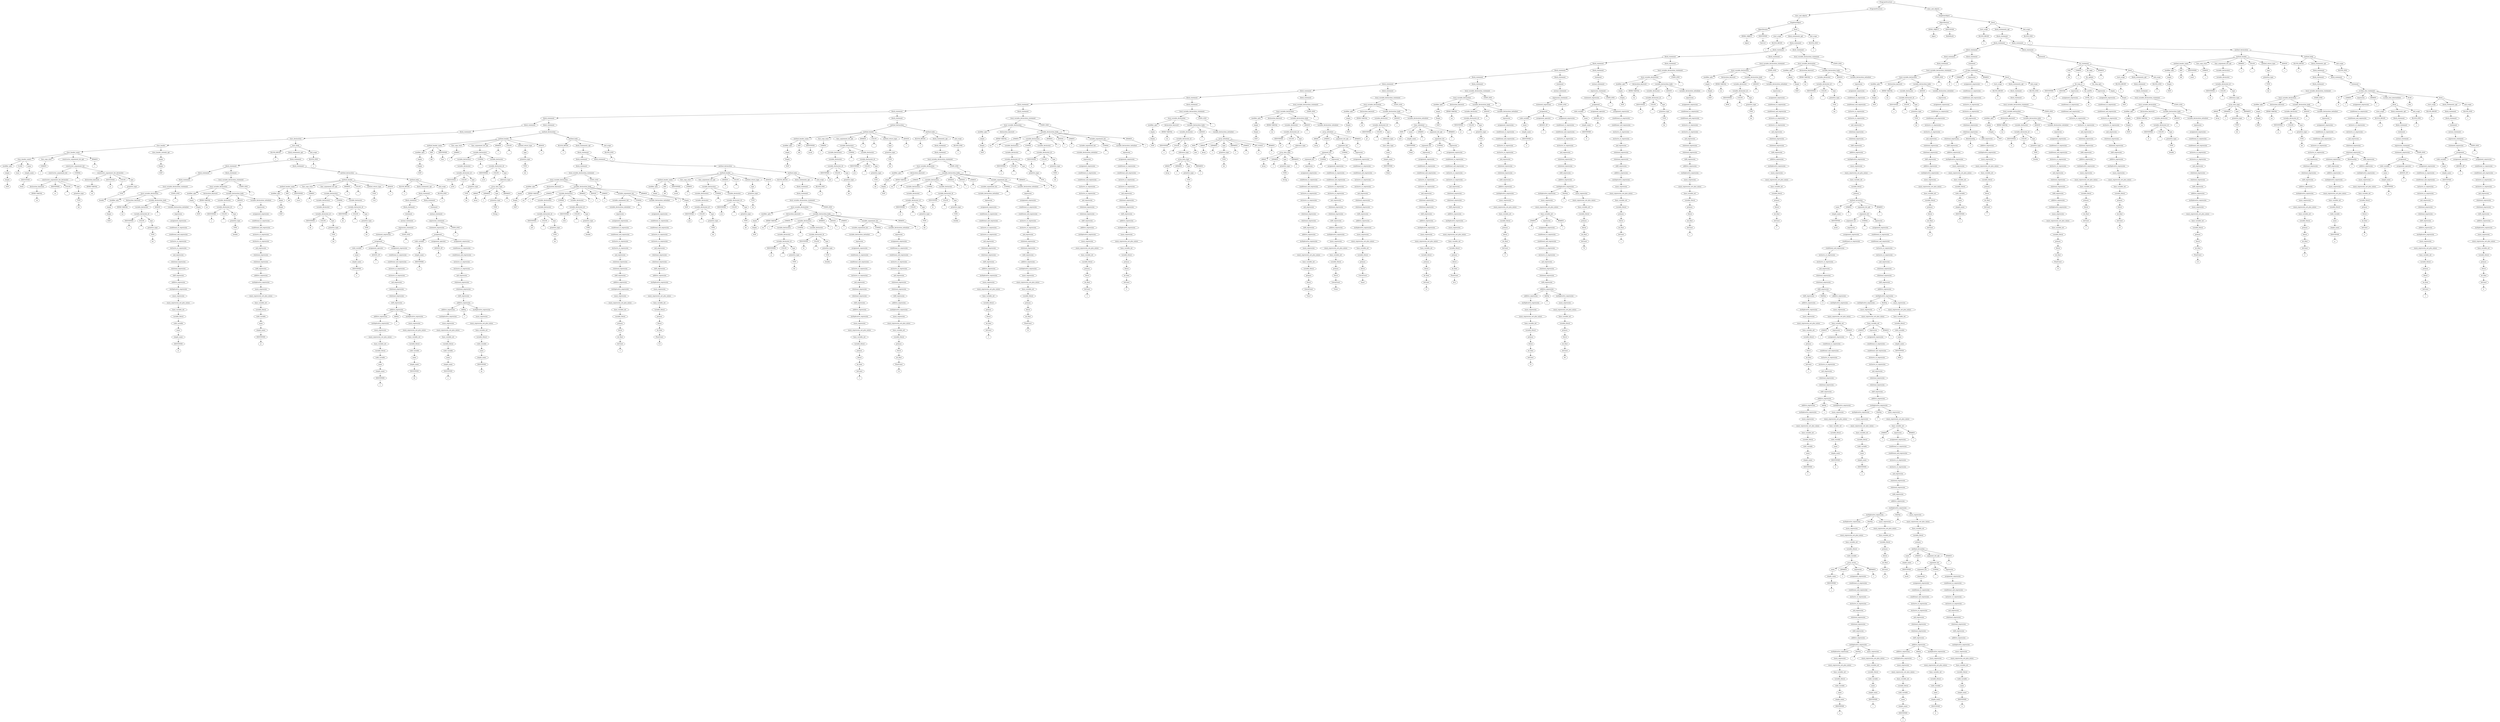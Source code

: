 digraph G {
2281 [label="ProgramStructure"];1751 [label="ProgramStructure"];2281->1751
2281 [label="ProgramStructure"];2280 [label="class_and_objects"];2281->2280
1751 [label="ProgramStructure"];1750 [label="class_and_objects"];1751->1750
1750 [label="class_and_objects"];1749 [label="SingletonObject"];1750->1749
1749 [label="SingletonObject"];5 [label="ObjectDeclare"];1749->5
1749 [label="SingletonObject"];1748 [label="block"];1749->1748
5 [label="ObjectDeclare"];2 [label="KWRD_OBJECT"];5->2
5 [label="ObjectDeclare"];4 [label="IDENTIFIER"];5->4
2 [label="KWRD_OBJECT"];1 [label="object"];2->1
4 [label="IDENTIFIER"];3 [label="Test123"];4->3
1748 [label="block"];8 [label="start_scope"];1748->8
1748 [label="block"];1744 [label="block_statements_opt"];1748->1744
1748 [label="block"];1747 [label="end_scope"];1748->1747
8 [label="start_scope"];7 [label="BLOCK_BEGIN"];8->7
7 [label="BLOCK_BEGIN"];6 [label="{"];7->6
1744 [label="block_statements_opt"];1743 [label="block_statement"];1744->1743
1743 [label="block_statement"];1408 [label="block_statement"];1743->1408
1743 [label="block_statement"];1742 [label="block_statement"];1743->1742
1408 [label="block_statement"];1360 [label="block_statement"];1408->1360
1408 [label="block_statement"];1407 [label="block_statement"];1408->1407
1360 [label="block_statement"];1312 [label="block_statement"];1360->1312
1360 [label="block_statement"];1359 [label="block_statement"];1360->1359
1312 [label="block_statement"];1275 [label="block_statement"];1312->1275
1312 [label="block_statement"];1311 [label="block_statement"];1312->1311
1275 [label="block_statement"];1194 [label="block_statement"];1275->1194
1275 [label="block_statement"];1274 [label="block_statement"];1275->1274
1194 [label="block_statement"];1146 [label="block_statement"];1194->1146
1194 [label="block_statement"];1193 [label="block_statement"];1194->1193
1146 [label="block_statement"];1058 [label="block_statement"];1146->1058
1146 [label="block_statement"];1145 [label="block_statement"];1146->1145
1058 [label="block_statement"];947 [label="block_statement"];1058->947
1058 [label="block_statement"];1057 [label="block_statement"];1058->1057
947 [label="block_statement"];892 [label="block_statement"];947->892
947 [label="block_statement"];946 [label="block_statement"];947->946
892 [label="block_statement"];796 [label="block_statement"];892->796
892 [label="block_statement"];891 [label="block_statement"];892->891
796 [label="block_statement"];641 [label="block_statement"];796->641
796 [label="block_statement"];795 [label="block_statement"];796->795
641 [label="block_statement"];322 [label="block_statement"];641->322
641 [label="block_statement"];640 [label="block_statement"];641->640
322 [label="block_statement"];321 [label="block_statement"];322->321
321 [label="block_statement"];320 [label="class_declaration"];321->320
320 [label="class_declaration"];59 [label="class_header"];320->59
320 [label="class_declaration"];319 [label="class_body"];320->319
59 [label="class_header"];54 [label="class_header_name"];59->54
59 [label="class_header"];58 [label="class_header_extends_opt"];59->58
54 [label="class_header_name"];19 [label="class_header_name1"];54->19
54 [label="class_header_name"];22 [label="func_args_start"];54->22
54 [label="class_header_name"];51 [label="constructor_arguement_list_opt"];54->51
54 [label="class_header_name"];53 [label="RPAREN"];54->53
19 [label="class_header_name1"];12 [label="modifier_opts"];19->12
19 [label="class_header_name1"];18 [label="CLASS"];19->18
19 [label="class_header_name1"];16 [label="name"];19->16
12 [label="modifier_opts"];11 [label="empty"];12->11
11 [label="empty"];10 [label="Empty"];11->10
10 [label="Empty"];9 [label="NOP"];10->9
18 [label="CLASS"];17 [label="class"];18->17
16 [label="name"];15 [label="simple_name"];16->15
15 [label="simple_name"];14 [label="IDENTIFIER"];15->14
14 [label="IDENTIFIER"];13 [label="Point"];14->13
22 [label="func_args_start"];21 [label="LPAREN"];22->21
21 [label="LPAREN"];20 [label="("];21->20
51 [label="constructor_arguement_list_opt"];50 [label="constructor_arguement_list"];51->50
50 [label="constructor_arguement_list"];35 [label="constructor_arguement_list"];50->35
50 [label="constructor_arguement_list"];49 [label="COMMA"];50->49
50 [label="constructor_arguement_list"];47 [label="constructor_arguement_list_declarator"];50->47
35 [label="constructor_arguement_list"];34 [label="constructor_arguement_list_declarator"];35->34
34 [label="constructor_arguement_list_declarator"];25 [label="declaration_keyword"];34->25
34 [label="constructor_arguement_list_declarator"];31 [label="IDENTIFIER"];34->31
34 [label="constructor_arguement_list_declarator"];33 [label="COLON"];34->33
34 [label="constructor_arguement_list_declarator"];29 [label="type"];34->29
25 [label="declaration_keyword"];24 [label="KWRD VAR/VAL"];25->24
24 [label="KWRD VAR/VAL"];23 [label="val"];24->23
31 [label="IDENTIFIER"];30 [label="xc"];31->30
33 [label="COLON"];32 [label=":"];33->32
29 [label="type"];28 [label="primitive_type"];29->28
28 [label="primitive_type"];27 [label="TYPE"];28->27
27 [label="TYPE"];26 [label="Int"];27->26
49 [label="COMMA"];48 [label=","];49->48
47 [label="constructor_arguement_list_declarator"];38 [label="declaration_keyword"];47->38
47 [label="constructor_arguement_list_declarator"];44 [label="IDENTIFIER"];47->44
47 [label="constructor_arguement_list_declarator"];46 [label="COLON"];47->46
47 [label="constructor_arguement_list_declarator"];42 [label="type"];47->42
38 [label="declaration_keyword"];37 [label="KWRD VAR/VAL"];38->37
37 [label="KWRD VAR/VAL"];36 [label="val"];37->36
44 [label="IDENTIFIER"];43 [label="yc"];44->43
46 [label="COLON"];45 [label=":"];46->45
42 [label="type"];41 [label="primitive_type"];42->41
41 [label="primitive_type"];40 [label="TYPE"];41->40
40 [label="TYPE"];39 [label="Double"];40->39
53 [label="RPAREN"];52 [label=")"];53->52
58 [label="class_header_extends_opt"];57 [label="empty"];58->57
57 [label="empty"];56 [label="Empty"];57->56
56 [label="Empty"];55 [label="NOP"];56->55
319 [label="class_body"];318 [label="BLOCK_BEGIN"];319->318
319 [label="class_body"];313 [label="block_statements_opt"];319->313
319 [label="class_body"];316 [label="end_scope"];319->316
318 [label="BLOCK_BEGIN"];317 [label="{"];318->317
313 [label="block_statements_opt"];312 [label="block_statement"];313->312
312 [label="block_statement"];155 [label="block_statement"];312->155
312 [label="block_statement"];311 [label="block_statement"];312->311
155 [label="block_statement"];107 [label="block_statement"];155->107
155 [label="block_statement"];154 [label="block_statement"];155->154
107 [label="block_statement"];106 [label="block_statement"];107->106
106 [label="block_statement"];105 [label="local_variable_declaration_statement"];106->105
105 [label="local_variable_declaration_statement"];102 [label="local_variable_declaration"];105->102
105 [label="local_variable_declaration_statement"];104 [label="STATE_END"];105->104
102 [label="local_variable_declaration"];63 [label="modifier_opts"];102->63
102 [label="local_variable_declaration"];66 [label="declaration_keyword"];102->66
102 [label="local_variable_declaration"];101 [label="variable_declaration_body"];102->101
63 [label="modifier_opts"];62 [label="empty"];63->62
62 [label="empty"];61 [label="Empty"];62->61
61 [label="Empty"];60 [label="NOP"];61->60
66 [label="declaration_keyword"];65 [label="KWRD VAR/VAL"];66->65
65 [label="KWRD VAR/VAL"];64 [label="var"];65->64
101 [label="variable_declaration_body"];76 [label="variable_declarator"];101->76
101 [label="variable_declaration_body"];100 [label="ASSIGN"];101->100
101 [label="variable_declaration_body"];98 [label="variable_declaration_initializer"];101->98
76 [label="variable_declarator"];75 [label="variable_declarator_id"];76->75
75 [label="variable_declarator_id"];72 [label="IDENTIFIER"];75->72
75 [label="variable_declarator_id"];74 [label="COLON"];75->74
75 [label="variable_declarator_id"];70 [label="type"];75->70
72 [label="IDENTIFIER"];71 [label="x"];72->71
74 [label="COLON"];73 [label=":"];74->73
70 [label="type"];69 [label="primitive_type"];70->69
69 [label="primitive_type"];68 [label="TYPE"];69->68
68 [label="TYPE"];67 [label="Int"];68->67
100 [label="ASSIGN"];99 [label="="];100->99
98 [label="variable_declaration_initializer"];97 [label="expression"];98->97
97 [label="expression"];96 [label="assignment_expression"];97->96
96 [label="assignment_expression"];95 [label="conditional_or_expression"];96->95
95 [label="conditional_or_expression"];94 [label="conditional_and_expression"];95->94
94 [label="conditional_and_expression"];93 [label="inclusive_or_expression"];94->93
93 [label="inclusive_or_expression"];92 [label="exclusive_or_expression"];93->92
92 [label="exclusive_or_expression"];91 [label="and_expression"];92->91
91 [label="and_expression"];90 [label="relational_expression"];91->90
90 [label="relational_expression"];89 [label="relational_expression"];90->89
89 [label="relational_expression"];88 [label="shift_expression"];89->88
88 [label="shift_expression"];87 [label="additive_expression"];88->87
87 [label="additive_expression"];86 [label="multiplicative_expression"];87->86
86 [label="multiplicative_expression"];85 [label="unary_expression"];86->85
85 [label="unary_expression"];84 [label="unary_expression_not_plus_minus"];85->84
84 [label="unary_expression_not_plus_minus"];83 [label="base_variable_set"];84->83
83 [label="base_variable_set"];82 [label="variable_literal"];83->82
82 [label="variable_literal"];81 [label="valid_variable"];82->81
81 [label="valid_variable"];80 [label="name"];81->80
80 [label="name"];79 [label="simple_name"];80->79
79 [label="simple_name"];78 [label="IDENTIFIER"];79->78
78 [label="IDENTIFIER"];77 [label="xc"];78->77
104 [label="STATE_END"];103 [label=";"];104->103
154 [label="block_statement"];153 [label="local_variable_declaration_statement"];154->153
153 [label="local_variable_declaration_statement"];150 [label="local_variable_declaration"];153->150
153 [label="local_variable_declaration_statement"];152 [label="STATE_END"];153->152
150 [label="local_variable_declaration"];111 [label="modifier_opts"];150->111
150 [label="local_variable_declaration"];114 [label="declaration_keyword"];150->114
150 [label="local_variable_declaration"];149 [label="variable_declaration_body"];150->149
111 [label="modifier_opts"];110 [label="empty"];111->110
110 [label="empty"];109 [label="Empty"];110->109
109 [label="Empty"];108 [label="NOP"];109->108
114 [label="declaration_keyword"];113 [label="KWRD VAR/VAL"];114->113
113 [label="KWRD VAR/VAL"];112 [label="var"];113->112
149 [label="variable_declaration_body"];124 [label="variable_declarator"];149->124
149 [label="variable_declaration_body"];148 [label="ASSIGN"];149->148
149 [label="variable_declaration_body"];146 [label="variable_declaration_initializer"];149->146
124 [label="variable_declarator"];123 [label="variable_declarator_id"];124->123
123 [label="variable_declarator_id"];120 [label="IDENTIFIER"];123->120
123 [label="variable_declarator_id"];122 [label="COLON"];123->122
123 [label="variable_declarator_id"];118 [label="type"];123->118
120 [label="IDENTIFIER"];119 [label="y"];120->119
122 [label="COLON"];121 [label=":"];122->121
118 [label="type"];117 [label="primitive_type"];118->117
117 [label="primitive_type"];116 [label="TYPE"];117->116
116 [label="TYPE"];115 [label="Double"];116->115
148 [label="ASSIGN"];147 [label="="];148->147
146 [label="variable_declaration_initializer"];145 [label="expression"];146->145
145 [label="expression"];144 [label="assignment_expression"];145->144
144 [label="assignment_expression"];143 [label="conditional_or_expression"];144->143
143 [label="conditional_or_expression"];142 [label="conditional_and_expression"];143->142
142 [label="conditional_and_expression"];141 [label="inclusive_or_expression"];142->141
141 [label="inclusive_or_expression"];140 [label="exclusive_or_expression"];141->140
140 [label="exclusive_or_expression"];139 [label="and_expression"];140->139
139 [label="and_expression"];138 [label="relational_expression"];139->138
138 [label="relational_expression"];137 [label="relational_expression"];138->137
137 [label="relational_expression"];136 [label="shift_expression"];137->136
136 [label="shift_expression"];135 [label="additive_expression"];136->135
135 [label="additive_expression"];134 [label="multiplicative_expression"];135->134
134 [label="multiplicative_expression"];133 [label="unary_expression"];134->133
133 [label="unary_expression"];132 [label="unary_expression_not_plus_minus"];133->132
132 [label="unary_expression_not_plus_minus"];131 [label="base_variable_set"];132->131
131 [label="base_variable_set"];130 [label="variable_literal"];131->130
130 [label="variable_literal"];129 [label="valid_variable"];130->129
129 [label="valid_variable"];128 [label="name"];129->128
128 [label="name"];127 [label="simple_name"];128->127
127 [label="simple_name"];126 [label="IDENTIFIER"];127->126
126 [label="IDENTIFIER"];125 [label="yc"];126->125
152 [label="STATE_END"];151 [label=";"];152->151
311 [label="block_statement"];310 [label="method_declaration"];311->310
310 [label="method_declaration"];202 [label="method_header"];310->202
310 [label="method_declaration"];309 [label="method_body"];310->309
202 [label="method_header"];164 [label="method_header_name"];202->164
202 [label="method_header"];167 [label="func_args_start"];202->167
202 [label="method_header"];192 [label="func_arguement_list_opt"];202->192
202 [label="method_header"];197 [label="RPAREN"];202->197
202 [label="method_header"];199 [label="COLON"];202->199
202 [label="method_header"];195 [label="method_return_type"];202->195
202 [label="method_header"];201 [label="ASSIGN"];202->201
164 [label="method_header_name"];159 [label="modifier_opts"];164->159
164 [label="method_header_name"];161 [label="DEF"];164->161
164 [label="method_header_name"];163 [label="IDENTIFIER"];164->163
159 [label="modifier_opts"];158 [label="empty"];159->158
158 [label="empty"];157 [label="Empty"];158->157
157 [label="Empty"];156 [label="NOP"];157->156
161 [label="DEF"];160 [label="def"];161->160
163 [label="IDENTIFIER"];162 [label="move"];163->162
167 [label="func_args_start"];166 [label="LPAREN"];167->166
166 [label="LPAREN"];165 [label="("];166->165
192 [label="func_arguement_list_opt"];191 [label="variable_declarators"];192->191
191 [label="variable_declarators"];178 [label="variable_declarators"];191->178
191 [label="variable_declarators"];190 [label="COMMA"];191->190
191 [label="variable_declarators"];188 [label="variable_declarator"];191->188
178 [label="variable_declarators"];177 [label="variable_declarator"];178->177
177 [label="variable_declarator"];176 [label="variable_declarator_id"];177->176
176 [label="variable_declarator_id"];173 [label="IDENTIFIER"];176->173
176 [label="variable_declarator_id"];175 [label="COLON"];176->175
176 [label="variable_declarator_id"];171 [label="type"];176->171
173 [label="IDENTIFIER"];172 [label="dx"];173->172
175 [label="COLON"];174 [label=":"];175->174
171 [label="type"];170 [label="primitive_type"];171->170
170 [label="primitive_type"];169 [label="TYPE"];170->169
169 [label="TYPE"];168 [label="Int"];169->168
190 [label="COMMA"];189 [label=","];190->189
188 [label="variable_declarator"];187 [label="variable_declarator_id"];188->187
187 [label="variable_declarator_id"];184 [label="IDENTIFIER"];187->184
187 [label="variable_declarator_id"];186 [label="COLON"];187->186
187 [label="variable_declarator_id"];182 [label="type"];187->182
184 [label="IDENTIFIER"];183 [label="dy"];184->183
186 [label="COLON"];185 [label=":"];186->185
182 [label="type"];181 [label="primitive_type"];182->181
181 [label="primitive_type"];180 [label="TYPE"];181->180
180 [label="TYPE"];179 [label="Int"];180->179
197 [label="RPAREN"];196 [label=")"];197->196
199 [label="COLON"];198 [label=":"];199->198
195 [label="method_return_type"];194 [label="VOID"];195->194
194 [label="VOID"];193 [label="Unit"];194->193
201 [label="ASSIGN"];200 [label="="];201->200
309 [label="method_body"];308 [label="BLOCK_BEGIN"];309->308
309 [label="method_body"];303 [label="block_statements_opt"];309->303
309 [label="method_body"];306 [label="end_scope"];309->306
308 [label="BLOCK_BEGIN"];307 [label="{"];308->307
303 [label="block_statements_opt"];302 [label="block_statement"];303->302
302 [label="block_statement"];252 [label="block_statement"];302->252
302 [label="block_statement"];301 [label="block_statement"];302->301
252 [label="block_statement"];251 [label="block_statement"];252->251
251 [label="block_statement"];250 [label="statement"];251->250
250 [label="statement"];249 [label="normal_statement"];250->249
249 [label="normal_statement"];248 [label="expression_statement"];249->248
248 [label="expression_statement"];245 [label="statement_expression"];248->245
248 [label="expression_statement"];247 [label="STATE_END"];248->247
245 [label="statement_expression"];244 [label="assignment"];245->244
244 [label="assignment"];207 [label="valid_variable"];244->207
244 [label="assignment"];210 [label="assignment_operator"];244->210
244 [label="assignment"];243 [label="assignment_expression"];244->243
207 [label="valid_variable"];206 [label="name"];207->206
206 [label="name"];205 [label="simple_name"];206->205
205 [label="simple_name"];204 [label="IDENTIFIER"];205->204
204 [label="IDENTIFIER"];203 [label="x"];204->203
210 [label="assignment_operator"];209 [label="ASSIGN_OP"];210->209
209 [label="ASSIGN_OP"];208 [label="="];209->208
243 [label="assignment_expression"];242 [label="conditional_or_expression"];243->242
242 [label="conditional_or_expression"];241 [label="conditional_and_expression"];242->241
241 [label="conditional_and_expression"];240 [label="inclusive_or_expression"];241->240
240 [label="inclusive_or_expression"];239 [label="exclusive_or_expression"];240->239
239 [label="exclusive_or_expression"];238 [label="and_expression"];239->238
238 [label="and_expression"];237 [label="relational_expression"];238->237
237 [label="relational_expression"];236 [label="relational_expression"];237->236
236 [label="relational_expression"];235 [label="shift_expression"];236->235
235 [label="shift_expression"];234 [label="additive_expression"];235->234
234 [label="additive_expression"];221 [label="additive_expression"];234->221
234 [label="additive_expression"];233 [label="AddOp"];234->233
234 [label="additive_expression"];231 [label="multiplicative_expression"];234->231
221 [label="additive_expression"];220 [label="multiplicative_expression"];221->220
220 [label="multiplicative_expression"];219 [label="unary_expression"];220->219
219 [label="unary_expression"];218 [label="unary_expression_not_plus_minus"];219->218
218 [label="unary_expression_not_plus_minus"];217 [label="base_variable_set"];218->217
217 [label="base_variable_set"];216 [label="variable_literal"];217->216
216 [label="variable_literal"];215 [label="valid_variable"];216->215
215 [label="valid_variable"];214 [label="name"];215->214
214 [label="name"];213 [label="simple_name"];214->213
213 [label="simple_name"];212 [label="IDENTIFIER"];213->212
212 [label="IDENTIFIER"];211 [label="x"];212->211
233 [label="AddOp"];232 [label="+"];233->232
231 [label="multiplicative_expression"];230 [label="unary_expression"];231->230
230 [label="unary_expression"];229 [label="unary_expression_not_plus_minus"];230->229
229 [label="unary_expression_not_plus_minus"];228 [label="base_variable_set"];229->228
228 [label="base_variable_set"];227 [label="variable_literal"];228->227
227 [label="variable_literal"];226 [label="valid_variable"];227->226
226 [label="valid_variable"];225 [label="name"];226->225
225 [label="name"];224 [label="simple_name"];225->224
224 [label="simple_name"];223 [label="IDENTIFIER"];224->223
223 [label="IDENTIFIER"];222 [label="dx"];223->222
247 [label="STATE_END"];246 [label=";"];247->246
301 [label="block_statement"];300 [label="statement"];301->300
300 [label="statement"];299 [label="normal_statement"];300->299
299 [label="normal_statement"];298 [label="expression_statement"];299->298
298 [label="expression_statement"];295 [label="statement_expression"];298->295
298 [label="expression_statement"];297 [label="STATE_END"];298->297
295 [label="statement_expression"];294 [label="assignment"];295->294
294 [label="assignment"];257 [label="valid_variable"];294->257
294 [label="assignment"];260 [label="assignment_operator"];294->260
294 [label="assignment"];293 [label="assignment_expression"];294->293
257 [label="valid_variable"];256 [label="name"];257->256
256 [label="name"];255 [label="simple_name"];256->255
255 [label="simple_name"];254 [label="IDENTIFIER"];255->254
254 [label="IDENTIFIER"];253 [label="y"];254->253
260 [label="assignment_operator"];259 [label="ASSIGN_OP"];260->259
259 [label="ASSIGN_OP"];258 [label="="];259->258
293 [label="assignment_expression"];292 [label="conditional_or_expression"];293->292
292 [label="conditional_or_expression"];291 [label="conditional_and_expression"];292->291
291 [label="conditional_and_expression"];290 [label="inclusive_or_expression"];291->290
290 [label="inclusive_or_expression"];289 [label="exclusive_or_expression"];290->289
289 [label="exclusive_or_expression"];288 [label="and_expression"];289->288
288 [label="and_expression"];287 [label="relational_expression"];288->287
287 [label="relational_expression"];286 [label="relational_expression"];287->286
286 [label="relational_expression"];285 [label="shift_expression"];286->285
285 [label="shift_expression"];284 [label="additive_expression"];285->284
284 [label="additive_expression"];271 [label="additive_expression"];284->271
284 [label="additive_expression"];283 [label="AddOp"];284->283
284 [label="additive_expression"];281 [label="multiplicative_expression"];284->281
271 [label="additive_expression"];270 [label="multiplicative_expression"];271->270
270 [label="multiplicative_expression"];269 [label="unary_expression"];270->269
269 [label="unary_expression"];268 [label="unary_expression_not_plus_minus"];269->268
268 [label="unary_expression_not_plus_minus"];267 [label="base_variable_set"];268->267
267 [label="base_variable_set"];266 [label="variable_literal"];267->266
266 [label="variable_literal"];265 [label="valid_variable"];266->265
265 [label="valid_variable"];264 [label="name"];265->264
264 [label="name"];263 [label="simple_name"];264->263
263 [label="simple_name"];262 [label="IDENTIFIER"];263->262
262 [label="IDENTIFIER"];261 [label="y"];262->261
283 [label="AddOp"];282 [label="+"];283->282
281 [label="multiplicative_expression"];280 [label="unary_expression"];281->280
280 [label="unary_expression"];279 [label="unary_expression_not_plus_minus"];280->279
279 [label="unary_expression_not_plus_minus"];278 [label="base_variable_set"];279->278
278 [label="base_variable_set"];277 [label="variable_literal"];278->277
277 [label="variable_literal"];276 [label="valid_variable"];277->276
276 [label="valid_variable"];275 [label="name"];276->275
275 [label="name"];274 [label="simple_name"];275->274
274 [label="simple_name"];273 [label="IDENTIFIER"];274->273
273 [label="IDENTIFIER"];272 [label="dy"];273->272
297 [label="STATE_END"];296 [label=";"];297->296
306 [label="end_scope"];305 [label="BLOCK_END"];306->305
305 [label="BLOCK_END"];304 [label="}"];305->304
316 [label="end_scope"];315 [label="BLOCK_END"];316->315
315 [label="BLOCK_END"];314 [label="}"];315->314
640 [label="block_statement"];639 [label="method_declaration"];640->639
639 [label="method_declaration"];380 [label="method_header"];639->380
639 [label="method_declaration"];638 [label="method_body"];639->638
380 [label="method_header"];331 [label="method_header_name"];380->331
380 [label="method_header"];334 [label="func_args_start"];380->334
380 [label="method_header"];368 [label="func_arguement_list_opt"];380->368
380 [label="method_header"];375 [label="RPAREN"];380->375
380 [label="method_header"];377 [label="COLON"];380->377
380 [label="method_header"];373 [label="method_return_type"];380->373
380 [label="method_header"];379 [label="ASSIGN"];380->379
331 [label="method_header_name"];326 [label="modifier_opts"];331->326
331 [label="method_header_name"];328 [label="DEF"];331->328
331 [label="method_header_name"];330 [label="IDENTIFIER"];331->330
326 [label="modifier_opts"];325 [label="empty"];326->325
325 [label="empty"];324 [label="Empty"];325->324
324 [label="Empty"];323 [label="NOP"];324->323
328 [label="DEF"];327 [label="def"];328->327
330 [label="IDENTIFIER"];329 [label="func"];330->329
334 [label="func_args_start"];333 [label="LPAREN"];334->333
333 [label="LPAREN"];332 [label="("];333->332
368 [label="func_arguement_list_opt"];367 [label="variable_declarators"];368->367
367 [label="variable_declarators"];345 [label="variable_declarators"];367->345
367 [label="variable_declarators"];366 [label="COMMA"];367->366
367 [label="variable_declarators"];364 [label="variable_declarator"];367->364
345 [label="variable_declarators"];344 [label="variable_declarator"];345->344
344 [label="variable_declarator"];343 [label="variable_declarator_id"];344->343
343 [label="variable_declarator_id"];340 [label="IDENTIFIER"];343->340
343 [label="variable_declarator_id"];342 [label="COLON"];343->342
343 [label="variable_declarator_id"];338 [label="type"];343->338
340 [label="IDENTIFIER"];339 [label="a234"];340->339
342 [label="COLON"];341 [label=":"];342->341
338 [label="type"];337 [label="primitive_type"];338->337
337 [label="primitive_type"];336 [label="TYPE"];337->336
336 [label="TYPE"];335 [label="Int"];336->335
366 [label="COMMA"];365 [label=","];366->365
364 [label="variable_declarator"];363 [label="variable_declarator_id"];364->363
363 [label="variable_declarator_id"];360 [label="IDENTIFIER"];363->360
363 [label="variable_declarator_id"];362 [label="COLON"];363->362
363 [label="variable_declarator_id"];358 [label="type"];363->358
360 [label="IDENTIFIER"];359 [label="a123"];360->359
362 [label="COLON"];361 [label=":"];362->361
358 [label="type"];357 [label="reference_type"];358->357
357 [label="reference_type"];356 [label="array_data_type"];357->356
356 [label="array_data_type"];351 [label="ARRAY"];356->351
356 [label="array_data_type"];353 [label="LBPAREN"];356->353
356 [label="array_data_type"];349 [label="type"];356->349
356 [label="array_data_type"];355 [label="RBPAREN"];356->355
351 [label="ARRAY"];350 [label="Array"];351->350
353 [label="LBPAREN"];352 [label="["];353->352
349 [label="type"];348 [label="primitive_type"];349->348
348 [label="primitive_type"];347 [label="TYPE"];348->347
347 [label="TYPE"];346 [label="String"];347->346
355 [label="RBPAREN"];354 [label="]"];355->354
375 [label="RPAREN"];374 [label=")"];375->374
377 [label="COLON"];376 [label=":"];377->376
373 [label="method_return_type"];372 [label="type"];373->372
372 [label="type"];371 [label="primitive_type"];372->371
371 [label="primitive_type"];370 [label="TYPE"];371->370
370 [label="TYPE"];369 [label="Int"];370->369
379 [label="ASSIGN"];378 [label="="];379->378
638 [label="method_body"];637 [label="BLOCK_BEGIN"];638->637
638 [label="method_body"];632 [label="block_statements_opt"];638->632
638 [label="method_body"];635 [label="end_scope"];638->635
637 [label="BLOCK_BEGIN"];636 [label="{"];637->636
632 [label="block_statements_opt"];631 [label="block_statement"];632->631
631 [label="block_statement"];476 [label="block_statement"];631->476
631 [label="block_statement"];630 [label="block_statement"];631->630
476 [label="block_statement"];475 [label="block_statement"];476->475
475 [label="block_statement"];474 [label="local_variable_declaration_statement"];475->474
474 [label="local_variable_declaration_statement"];471 [label="local_variable_declaration"];474->471
474 [label="local_variable_declaration_statement"];473 [label="STATE_END"];474->473
471 [label="local_variable_declaration"];384 [label="modifier_opts"];471->384
471 [label="local_variable_declaration"];387 [label="declaration_keyword"];471->387
471 [label="local_variable_declaration"];470 [label="variable_declaration_body"];471->470
384 [label="modifier_opts"];383 [label="empty"];384->383
383 [label="empty"];382 [label="Empty"];383->382
382 [label="Empty"];381 [label="NOP"];382->381
387 [label="declaration_keyword"];386 [label="KWRD VAR/VAL"];387->386
386 [label="KWRD VAR/VAL"];385 [label="var"];386->385
470 [label="variable_declaration_body"];461 [label="LPAREN"];470->461
470 [label="variable_declaration_body"];411 [label="variable_declarators"];470->411
470 [label="variable_declaration_body"];463 [label="RPAREN"];470->463
470 [label="variable_declaration_body"];465 [label="ASSIGN"];470->465
470 [label="variable_declaration_body"];467 [label="LPAREN"];470->467
470 [label="variable_declaration_body"];459 [label="variable_arguement_list"];470->459
470 [label="variable_declaration_body"];469 [label="RPAREN"];470->469
461 [label="LPAREN"];460 [label="("];461->460
411 [label="variable_declarators"];398 [label="variable_declarators"];411->398
411 [label="variable_declarators"];410 [label="COMMA"];411->410
411 [label="variable_declarators"];408 [label="variable_declarator"];411->408
398 [label="variable_declarators"];397 [label="variable_declarator"];398->397
397 [label="variable_declarator"];396 [label="variable_declarator_id"];397->396
396 [label="variable_declarator_id"];393 [label="IDENTIFIER"];396->393
396 [label="variable_declarator_id"];395 [label="COLON"];396->395
396 [label="variable_declarator_id"];391 [label="type"];396->391
393 [label="IDENTIFIER"];392 [label="a23"];393->392
395 [label="COLON"];394 [label=":"];395->394
391 [label="type"];390 [label="primitive_type"];391->390
390 [label="primitive_type"];389 [label="TYPE"];390->389
389 [label="TYPE"];388 [label="Int"];389->388
410 [label="COMMA"];409 [label=","];410->409
408 [label="variable_declarator"];407 [label="variable_declarator_id"];408->407
407 [label="variable_declarator_id"];404 [label="IDENTIFIER"];407->404
407 [label="variable_declarator_id"];406 [label="COLON"];407->406
407 [label="variable_declarator_id"];402 [label="type"];407->402
404 [label="IDENTIFIER"];403 [label="b34"];404->403
406 [label="COLON"];405 [label=":"];406->405
402 [label="type"];401 [label="primitive_type"];402->401
401 [label="primitive_type"];400 [label="TYPE"];401->400
400 [label="TYPE"];399 [label="Double"];400->399
463 [label="RPAREN"];462 [label=")"];463->462
465 [label="ASSIGN"];464 [label="="];465->464
467 [label="LPAREN"];466 [label="("];467->466
459 [label="variable_arguement_list"];434 [label="variable_arguement_list"];459->434
459 [label="variable_arguement_list"];458 [label="COMMA"];459->458
459 [label="variable_arguement_list"];456 [label="variable_declaration_initializer"];459->456
434 [label="variable_arguement_list"];433 [label="variable_declaration_initializer"];434->433
433 [label="variable_declaration_initializer"];432 [label="expression"];433->432
432 [label="expression"];431 [label="assignment_expression"];432->431
431 [label="assignment_expression"];430 [label="conditional_or_expression"];431->430
430 [label="conditional_or_expression"];429 [label="conditional_and_expression"];430->429
429 [label="conditional_and_expression"];428 [label="inclusive_or_expression"];429->428
428 [label="inclusive_or_expression"];427 [label="exclusive_or_expression"];428->427
427 [label="exclusive_or_expression"];426 [label="and_expression"];427->426
426 [label="and_expression"];425 [label="relational_expression"];426->425
425 [label="relational_expression"];424 [label="relational_expression"];425->424
424 [label="relational_expression"];423 [label="shift_expression"];424->423
423 [label="shift_expression"];422 [label="additive_expression"];423->422
422 [label="additive_expression"];421 [label="multiplicative_expression"];422->421
421 [label="multiplicative_expression"];420 [label="unary_expression"];421->420
420 [label="unary_expression"];419 [label="unary_expression_not_plus_minus"];420->419
419 [label="unary_expression_not_plus_minus"];418 [label="base_variable_set"];419->418
418 [label="base_variable_set"];417 [label="variable_literal"];418->417
417 [label="variable_literal"];416 [label="primary"];417->416
416 [label="primary"];415 [label="literal"];416->415
415 [label="literal"];414 [label="int_float"];415->414
414 [label="int_float"];413 [label="IntConst"];414->413
413 [label="IntConst"];412 [label="3"];413->412
458 [label="COMMA"];457 [label=","];458->457
456 [label="variable_declaration_initializer"];455 [label="expression"];456->455
455 [label="expression"];454 [label="assignment_expression"];455->454
454 [label="assignment_expression"];453 [label="conditional_or_expression"];454->453
453 [label="conditional_or_expression"];452 [label="conditional_and_expression"];453->452
452 [label="conditional_and_expression"];451 [label="inclusive_or_expression"];452->451
451 [label="inclusive_or_expression"];450 [label="exclusive_or_expression"];451->450
450 [label="exclusive_or_expression"];449 [label="and_expression"];450->449
449 [label="and_expression"];448 [label="relational_expression"];449->448
448 [label="relational_expression"];447 [label="relational_expression"];448->447
447 [label="relational_expression"];446 [label="shift_expression"];447->446
446 [label="shift_expression"];445 [label="additive_expression"];446->445
445 [label="additive_expression"];444 [label="multiplicative_expression"];445->444
444 [label="multiplicative_expression"];443 [label="unary_expression"];444->443
443 [label="unary_expression"];442 [label="unary_expression_not_plus_minus"];443->442
442 [label="unary_expression_not_plus_minus"];441 [label="base_variable_set"];442->441
441 [label="base_variable_set"];440 [label="variable_literal"];441->440
440 [label="variable_literal"];439 [label="primary"];440->439
439 [label="primary"];438 [label="literal"];439->438
438 [label="literal"];437 [label="int_float"];438->437
437 [label="int_float"];436 [label="FloatConst"];437->436
436 [label="FloatConst"];435 [label="5.0"];436->435
469 [label="RPAREN"];468 [label=")"];469->468
473 [label="STATE_END"];472 [label=";"];473->472
630 [label="block_statement"];629 [label="method_declaration"];630->629
629 [label="method_declaration"];525 [label="method_header"];629->525
629 [label="method_declaration"];628 [label="method_body"];629->628
525 [label="method_header"];485 [label="method_header_name"];525->485
525 [label="method_header"];488 [label="func_args_start"];525->488
525 [label="method_header"];513 [label="func_arguement_list_opt"];525->513
525 [label="method_header"];520 [label="RPAREN"];525->520
525 [label="method_header"];522 [label="COLON"];525->522
525 [label="method_header"];518 [label="method_return_type"];525->518
525 [label="method_header"];524 [label="ASSIGN"];525->524
485 [label="method_header_name"];480 [label="modifier_opts"];485->480
485 [label="method_header_name"];482 [label="DEF"];485->482
485 [label="method_header_name"];484 [label="IDENTIFIER"];485->484
480 [label="modifier_opts"];479 [label="empty"];480->479
479 [label="empty"];478 [label="Empty"];479->478
478 [label="Empty"];477 [label="NOP"];478->477
482 [label="DEF"];481 [label="def"];482->481
484 [label="IDENTIFIER"];483 [label="msub"];484->483
488 [label="func_args_start"];487 [label="LPAREN"];488->487
487 [label="LPAREN"];486 [label="("];487->486
513 [label="func_arguement_list_opt"];512 [label="variable_declarators"];513->512
512 [label="variable_declarators"];499 [label="variable_declarators"];512->499
512 [label="variable_declarators"];511 [label="COMMA"];512->511
512 [label="variable_declarators"];509 [label="variable_declarator"];512->509
499 [label="variable_declarators"];498 [label="variable_declarator"];499->498
498 [label="variable_declarator"];497 [label="variable_declarator_id"];498->497
497 [label="variable_declarator_id"];494 [label="IDENTIFIER"];497->494
497 [label="variable_declarator_id"];496 [label="COLON"];497->496
497 [label="variable_declarator_id"];492 [label="type"];497->492
494 [label="IDENTIFIER"];493 [label="a22"];494->493
496 [label="COLON"];495 [label=":"];496->495
492 [label="type"];491 [label="primitive_type"];492->491
491 [label="primitive_type"];490 [label="TYPE"];491->490
490 [label="TYPE"];489 [label="Int"];490->489
511 [label="COMMA"];510 [label=","];511->510
509 [label="variable_declarator"];508 [label="variable_declarator_id"];509->508
508 [label="variable_declarator_id"];505 [label="IDENTIFIER"];508->505
508 [label="variable_declarator_id"];507 [label="COLON"];508->507
508 [label="variable_declarator_id"];503 [label="type"];508->503
505 [label="IDENTIFIER"];504 [label="a12"];505->504
507 [label="COLON"];506 [label=":"];507->506
503 [label="type"];502 [label="primitive_type"];503->502
502 [label="primitive_type"];501 [label="TYPE"];502->501
501 [label="TYPE"];500 [label="Int"];501->500
520 [label="RPAREN"];519 [label=")"];520->519
522 [label="COLON"];521 [label=":"];522->521
518 [label="method_return_type"];517 [label="type"];518->517
517 [label="type"];516 [label="primitive_type"];517->516
516 [label="primitive_type"];515 [label="TYPE"];516->515
515 [label="TYPE"];514 [label="Int"];515->514
524 [label="ASSIGN"];523 [label="="];524->523
628 [label="method_body"];627 [label="BLOCK_BEGIN"];628->627
628 [label="method_body"];622 [label="block_statements_opt"];628->622
628 [label="method_body"];625 [label="end_scope"];628->625
627 [label="BLOCK_BEGIN"];626 [label="{"];627->626
622 [label="block_statements_opt"];621 [label="block_statement"];622->621
621 [label="block_statement"];620 [label="block_statement"];621->620
620 [label="block_statement"];619 [label="local_variable_declaration_statement"];620->619
619 [label="local_variable_declaration_statement"];616 [label="local_variable_declaration"];619->616
619 [label="local_variable_declaration_statement"];618 [label="STATE_END"];619->618
616 [label="local_variable_declaration"];529 [label="modifier_opts"];616->529
616 [label="local_variable_declaration"];532 [label="declaration_keyword"];616->532
616 [label="local_variable_declaration"];615 [label="variable_declaration_body"];616->615
529 [label="modifier_opts"];528 [label="empty"];529->528
528 [label="empty"];527 [label="Empty"];528->527
527 [label="Empty"];526 [label="NOP"];527->526
532 [label="declaration_keyword"];531 [label="KWRD VAR/VAL"];532->531
531 [label="KWRD VAR/VAL"];530 [label="var"];531->530
615 [label="variable_declaration_body"];606 [label="LPAREN"];615->606
615 [label="variable_declaration_body"];556 [label="variable_declarators"];615->556
615 [label="variable_declaration_body"];608 [label="RPAREN"];615->608
615 [label="variable_declaration_body"];610 [label="ASSIGN"];615->610
615 [label="variable_declaration_body"];612 [label="LPAREN"];615->612
615 [label="variable_declaration_body"];604 [label="variable_arguement_list"];615->604
615 [label="variable_declaration_body"];614 [label="RPAREN"];615->614
606 [label="LPAREN"];605 [label="("];606->605
556 [label="variable_declarators"];543 [label="variable_declarators"];556->543
556 [label="variable_declarators"];555 [label="COMMA"];556->555
556 [label="variable_declarators"];553 [label="variable_declarator"];556->553
543 [label="variable_declarators"];542 [label="variable_declarator"];543->542
542 [label="variable_declarator"];541 [label="variable_declarator_id"];542->541
541 [label="variable_declarator_id"];538 [label="IDENTIFIER"];541->538
541 [label="variable_declarator_id"];540 [label="COLON"];541->540
541 [label="variable_declarator_id"];536 [label="type"];541->536
538 [label="IDENTIFIER"];537 [label="a1"];538->537
540 [label="COLON"];539 [label=":"];540->539
536 [label="type"];535 [label="primitive_type"];536->535
535 [label="primitive_type"];534 [label="TYPE"];535->534
534 [label="TYPE"];533 [label="Int"];534->533
555 [label="COMMA"];554 [label=","];555->554
553 [label="variable_declarator"];552 [label="variable_declarator_id"];553->552
552 [label="variable_declarator_id"];549 [label="IDENTIFIER"];552->549
552 [label="variable_declarator_id"];551 [label="COLON"];552->551
552 [label="variable_declarator_id"];547 [label="type"];552->547
549 [label="IDENTIFIER"];548 [label="b1"];549->548
551 [label="COLON"];550 [label=":"];551->550
547 [label="type"];546 [label="primitive_type"];547->546
546 [label="primitive_type"];545 [label="TYPE"];546->545
545 [label="TYPE"];544 [label="Double"];545->544
608 [label="RPAREN"];607 [label=")"];608->607
610 [label="ASSIGN"];609 [label="="];610->609
612 [label="LPAREN"];611 [label="("];612->611
604 [label="variable_arguement_list"];579 [label="variable_arguement_list"];604->579
604 [label="variable_arguement_list"];603 [label="COMMA"];604->603
604 [label="variable_arguement_list"];601 [label="variable_declaration_initializer"];604->601
579 [label="variable_arguement_list"];578 [label="variable_declaration_initializer"];579->578
578 [label="variable_declaration_initializer"];577 [label="expression"];578->577
577 [label="expression"];576 [label="assignment_expression"];577->576
576 [label="assignment_expression"];575 [label="conditional_or_expression"];576->575
575 [label="conditional_or_expression"];574 [label="conditional_and_expression"];575->574
574 [label="conditional_and_expression"];573 [label="inclusive_or_expression"];574->573
573 [label="inclusive_or_expression"];572 [label="exclusive_or_expression"];573->572
572 [label="exclusive_or_expression"];571 [label="and_expression"];572->571
571 [label="and_expression"];570 [label="relational_expression"];571->570
570 [label="relational_expression"];569 [label="relational_expression"];570->569
569 [label="relational_expression"];568 [label="shift_expression"];569->568
568 [label="shift_expression"];567 [label="additive_expression"];568->567
567 [label="additive_expression"];566 [label="multiplicative_expression"];567->566
566 [label="multiplicative_expression"];565 [label="unary_expression"];566->565
565 [label="unary_expression"];564 [label="unary_expression_not_plus_minus"];565->564
564 [label="unary_expression_not_plus_minus"];563 [label="base_variable_set"];564->563
563 [label="base_variable_set"];562 [label="variable_literal"];563->562
562 [label="variable_literal"];561 [label="primary"];562->561
561 [label="primary"];560 [label="literal"];561->560
560 [label="literal"];559 [label="int_float"];560->559
559 [label="int_float"];558 [label="IntConst"];559->558
558 [label="IntConst"];557 [label="3"];558->557
603 [label="COMMA"];602 [label=","];603->602
601 [label="variable_declaration_initializer"];600 [label="expression"];601->600
600 [label="expression"];599 [label="assignment_expression"];600->599
599 [label="assignment_expression"];598 [label="conditional_or_expression"];599->598
598 [label="conditional_or_expression"];597 [label="conditional_and_expression"];598->597
597 [label="conditional_and_expression"];596 [label="inclusive_or_expression"];597->596
596 [label="inclusive_or_expression"];595 [label="exclusive_or_expression"];596->595
595 [label="exclusive_or_expression"];594 [label="and_expression"];595->594
594 [label="and_expression"];593 [label="relational_expression"];594->593
593 [label="relational_expression"];592 [label="relational_expression"];593->592
592 [label="relational_expression"];591 [label="shift_expression"];592->591
591 [label="shift_expression"];590 [label="additive_expression"];591->590
590 [label="additive_expression"];589 [label="multiplicative_expression"];590->589
589 [label="multiplicative_expression"];588 [label="unary_expression"];589->588
588 [label="unary_expression"];587 [label="unary_expression_not_plus_minus"];588->587
587 [label="unary_expression_not_plus_minus"];586 [label="base_variable_set"];587->586
586 [label="base_variable_set"];585 [label="variable_literal"];586->585
585 [label="variable_literal"];584 [label="primary"];585->584
584 [label="primary"];583 [label="literal"];584->583
583 [label="literal"];582 [label="int_float"];583->582
582 [label="int_float"];581 [label="FloatConst"];582->581
581 [label="FloatConst"];580 [label="5.0"];581->580
614 [label="RPAREN"];613 [label=")"];614->613
618 [label="STATE_END"];617 [label=";"];618->617
625 [label="end_scope"];624 [label="BLOCK_END"];625->624
624 [label="BLOCK_END"];623 [label="}"];624->623
635 [label="end_scope"];634 [label="BLOCK_END"];635->634
634 [label="BLOCK_END"];633 [label="}"];634->633
795 [label="block_statement"];794 [label="method_declaration"];795->794
794 [label="method_declaration"];690 [label="method_header"];794->690
794 [label="method_declaration"];793 [label="method_body"];794->793
690 [label="method_header"];650 [label="method_header_name"];690->650
690 [label="method_header"];653 [label="func_args_start"];690->653
690 [label="method_header"];678 [label="func_arguement_list_opt"];690->678
690 [label="method_header"];685 [label="RPAREN"];690->685
690 [label="method_header"];687 [label="COLON"];690->687
690 [label="method_header"];683 [label="method_return_type"];690->683
690 [label="method_header"];689 [label="ASSIGN"];690->689
650 [label="method_header_name"];645 [label="modifier_opts"];650->645
650 [label="method_header_name"];647 [label="DEF"];650->647
650 [label="method_header_name"];649 [label="IDENTIFIER"];650->649
645 [label="modifier_opts"];644 [label="empty"];645->644
644 [label="empty"];643 [label="Empty"];644->643
643 [label="Empty"];642 [label="NOP"];643->642
647 [label="DEF"];646 [label="def"];647->646
649 [label="IDENTIFIER"];648 [label="msub"];649->648
653 [label="func_args_start"];652 [label="LPAREN"];653->652
652 [label="LPAREN"];651 [label="("];652->651
678 [label="func_arguement_list_opt"];677 [label="variable_declarators"];678->677
677 [label="variable_declarators"];664 [label="variable_declarators"];677->664
677 [label="variable_declarators"];676 [label="COMMA"];677->676
677 [label="variable_declarators"];674 [label="variable_declarator"];677->674
664 [label="variable_declarators"];663 [label="variable_declarator"];664->663
663 [label="variable_declarator"];662 [label="variable_declarator_id"];663->662
662 [label="variable_declarator_id"];659 [label="IDENTIFIER"];662->659
662 [label="variable_declarator_id"];661 [label="COLON"];662->661
662 [label="variable_declarator_id"];657 [label="type"];662->657
659 [label="IDENTIFIER"];658 [label="a22"];659->658
661 [label="COLON"];660 [label=":"];661->660
657 [label="type"];656 [label="primitive_type"];657->656
656 [label="primitive_type"];655 [label="TYPE"];656->655
655 [label="TYPE"];654 [label="Int"];655->654
676 [label="COMMA"];675 [label=","];676->675
674 [label="variable_declarator"];673 [label="variable_declarator_id"];674->673
673 [label="variable_declarator_id"];670 [label="IDENTIFIER"];673->670
673 [label="variable_declarator_id"];672 [label="COLON"];673->672
673 [label="variable_declarator_id"];668 [label="type"];673->668
670 [label="IDENTIFIER"];669 [label="a12"];670->669
672 [label="COLON"];671 [label=":"];672->671
668 [label="type"];667 [label="primitive_type"];668->667
667 [label="primitive_type"];666 [label="TYPE"];667->666
666 [label="TYPE"];665 [label="Int"];666->665
685 [label="RPAREN"];684 [label=")"];685->684
687 [label="COLON"];686 [label=":"];687->686
683 [label="method_return_type"];682 [label="type"];683->682
682 [label="type"];681 [label="primitive_type"];682->681
681 [label="primitive_type"];680 [label="TYPE"];681->680
680 [label="TYPE"];679 [label="Int"];680->679
689 [label="ASSIGN"];688 [label="="];689->688
793 [label="method_body"];792 [label="BLOCK_BEGIN"];793->792
793 [label="method_body"];787 [label="block_statements_opt"];793->787
793 [label="method_body"];790 [label="end_scope"];793->790
792 [label="BLOCK_BEGIN"];791 [label="{"];792->791
787 [label="block_statements_opt"];786 [label="block_statement"];787->786
786 [label="block_statement"];785 [label="block_statement"];786->785
785 [label="block_statement"];784 [label="local_variable_declaration_statement"];785->784
784 [label="local_variable_declaration_statement"];781 [label="local_variable_declaration"];784->781
784 [label="local_variable_declaration_statement"];783 [label="STATE_END"];784->783
781 [label="local_variable_declaration"];694 [label="modifier_opts"];781->694
781 [label="local_variable_declaration"];697 [label="declaration_keyword"];781->697
781 [label="local_variable_declaration"];780 [label="variable_declaration_body"];781->780
694 [label="modifier_opts"];693 [label="empty"];694->693
693 [label="empty"];692 [label="Empty"];693->692
692 [label="Empty"];691 [label="NOP"];692->691
697 [label="declaration_keyword"];696 [label="KWRD VAR/VAL"];697->696
696 [label="KWRD VAR/VAL"];695 [label="var"];696->695
780 [label="variable_declaration_body"];771 [label="LPAREN"];780->771
780 [label="variable_declaration_body"];721 [label="variable_declarators"];780->721
780 [label="variable_declaration_body"];773 [label="RPAREN"];780->773
780 [label="variable_declaration_body"];775 [label="ASSIGN"];780->775
780 [label="variable_declaration_body"];777 [label="LPAREN"];780->777
780 [label="variable_declaration_body"];769 [label="variable_arguement_list"];780->769
780 [label="variable_declaration_body"];779 [label="RPAREN"];780->779
771 [label="LPAREN"];770 [label="("];771->770
721 [label="variable_declarators"];708 [label="variable_declarators"];721->708
721 [label="variable_declarators"];720 [label="COMMA"];721->720
721 [label="variable_declarators"];718 [label="variable_declarator"];721->718
708 [label="variable_declarators"];707 [label="variable_declarator"];708->707
707 [label="variable_declarator"];706 [label="variable_declarator_id"];707->706
706 [label="variable_declarator_id"];703 [label="IDENTIFIER"];706->703
706 [label="variable_declarator_id"];705 [label="COLON"];706->705
706 [label="variable_declarator_id"];701 [label="type"];706->701
703 [label="IDENTIFIER"];702 [label="a1"];703->702
705 [label="COLON"];704 [label=":"];705->704
701 [label="type"];700 [label="primitive_type"];701->700
700 [label="primitive_type"];699 [label="TYPE"];700->699
699 [label="TYPE"];698 [label="Int"];699->698
720 [label="COMMA"];719 [label=","];720->719
718 [label="variable_declarator"];717 [label="variable_declarator_id"];718->717
717 [label="variable_declarator_id"];714 [label="IDENTIFIER"];717->714
717 [label="variable_declarator_id"];716 [label="COLON"];717->716
717 [label="variable_declarator_id"];712 [label="type"];717->712
714 [label="IDENTIFIER"];713 [label="b1"];714->713
716 [label="COLON"];715 [label=":"];716->715
712 [label="type"];711 [label="primitive_type"];712->711
711 [label="primitive_type"];710 [label="TYPE"];711->710
710 [label="TYPE"];709 [label="Double"];710->709
773 [label="RPAREN"];772 [label=")"];773->772
775 [label="ASSIGN"];774 [label="="];775->774
777 [label="LPAREN"];776 [label="("];777->776
769 [label="variable_arguement_list"];744 [label="variable_arguement_list"];769->744
769 [label="variable_arguement_list"];768 [label="COMMA"];769->768
769 [label="variable_arguement_list"];766 [label="variable_declaration_initializer"];769->766
744 [label="variable_arguement_list"];743 [label="variable_declaration_initializer"];744->743
743 [label="variable_declaration_initializer"];742 [label="expression"];743->742
742 [label="expression"];741 [label="assignment_expression"];742->741
741 [label="assignment_expression"];740 [label="conditional_or_expression"];741->740
740 [label="conditional_or_expression"];739 [label="conditional_and_expression"];740->739
739 [label="conditional_and_expression"];738 [label="inclusive_or_expression"];739->738
738 [label="inclusive_or_expression"];737 [label="exclusive_or_expression"];738->737
737 [label="exclusive_or_expression"];736 [label="and_expression"];737->736
736 [label="and_expression"];735 [label="relational_expression"];736->735
735 [label="relational_expression"];734 [label="relational_expression"];735->734
734 [label="relational_expression"];733 [label="shift_expression"];734->733
733 [label="shift_expression"];732 [label="additive_expression"];733->732
732 [label="additive_expression"];731 [label="multiplicative_expression"];732->731
731 [label="multiplicative_expression"];730 [label="unary_expression"];731->730
730 [label="unary_expression"];729 [label="unary_expression_not_plus_minus"];730->729
729 [label="unary_expression_not_plus_minus"];728 [label="base_variable_set"];729->728
728 [label="base_variable_set"];727 [label="variable_literal"];728->727
727 [label="variable_literal"];726 [label="primary"];727->726
726 [label="primary"];725 [label="literal"];726->725
725 [label="literal"];724 [label="int_float"];725->724
724 [label="int_float"];723 [label="IntConst"];724->723
723 [label="IntConst"];722 [label="3"];723->722
768 [label="COMMA"];767 [label=","];768->767
766 [label="variable_declaration_initializer"];765 [label="expression"];766->765
765 [label="expression"];764 [label="assignment_expression"];765->764
764 [label="assignment_expression"];763 [label="conditional_or_expression"];764->763
763 [label="conditional_or_expression"];762 [label="conditional_and_expression"];763->762
762 [label="conditional_and_expression"];761 [label="inclusive_or_expression"];762->761
761 [label="inclusive_or_expression"];760 [label="exclusive_or_expression"];761->760
760 [label="exclusive_or_expression"];759 [label="and_expression"];760->759
759 [label="and_expression"];758 [label="relational_expression"];759->758
758 [label="relational_expression"];757 [label="relational_expression"];758->757
757 [label="relational_expression"];756 [label="shift_expression"];757->756
756 [label="shift_expression"];755 [label="additive_expression"];756->755
755 [label="additive_expression"];754 [label="multiplicative_expression"];755->754
754 [label="multiplicative_expression"];753 [label="unary_expression"];754->753
753 [label="unary_expression"];752 [label="unary_expression_not_plus_minus"];753->752
752 [label="unary_expression_not_plus_minus"];751 [label="base_variable_set"];752->751
751 [label="base_variable_set"];750 [label="variable_literal"];751->750
750 [label="variable_literal"];749 [label="primary"];750->749
749 [label="primary"];748 [label="literal"];749->748
748 [label="literal"];747 [label="int_float"];748->747
747 [label="int_float"];746 [label="FloatConst"];747->746
746 [label="FloatConst"];745 [label="5.0"];746->745
779 [label="RPAREN"];778 [label=")"];779->778
783 [label="STATE_END"];782 [label=";"];783->782
790 [label="end_scope"];789 [label="BLOCK_END"];790->789
789 [label="BLOCK_END"];788 [label="}"];789->788
891 [label="block_statement"];890 [label="local_variable_declaration_statement"];891->890
890 [label="local_variable_declaration_statement"];887 [label="local_variable_declaration"];890->887
890 [label="local_variable_declaration_statement"];889 [label="STATE_END"];890->889
887 [label="local_variable_declaration"];800 [label="modifier_opts"];887->800
887 [label="local_variable_declaration"];803 [label="declaration_keyword"];887->803
887 [label="local_variable_declaration"];886 [label="variable_declaration_body"];887->886
800 [label="modifier_opts"];799 [label="empty"];800->799
799 [label="empty"];798 [label="Empty"];799->798
798 [label="Empty"];797 [label="NOP"];798->797
803 [label="declaration_keyword"];802 [label="KWRD VAR/VAL"];803->802
802 [label="KWRD VAR/VAL"];801 [label="var"];802->801
886 [label="variable_declaration_body"];877 [label="LPAREN"];886->877
886 [label="variable_declaration_body"];827 [label="variable_declarators"];886->827
886 [label="variable_declaration_body"];879 [label="RPAREN"];886->879
886 [label="variable_declaration_body"];881 [label="ASSIGN"];886->881
886 [label="variable_declaration_body"];883 [label="LPAREN"];886->883
886 [label="variable_declaration_body"];875 [label="variable_arguement_list"];886->875
886 [label="variable_declaration_body"];885 [label="RPAREN"];886->885
877 [label="LPAREN"];876 [label="("];877->876
827 [label="variable_declarators"];814 [label="variable_declarators"];827->814
827 [label="variable_declarators"];826 [label="COMMA"];827->826
827 [label="variable_declarators"];824 [label="variable_declarator"];827->824
814 [label="variable_declarators"];813 [label="variable_declarator"];814->813
813 [label="variable_declarator"];812 [label="variable_declarator_id"];813->812
812 [label="variable_declarator_id"];809 [label="IDENTIFIER"];812->809
812 [label="variable_declarator_id"];811 [label="COLON"];812->811
812 [label="variable_declarator_id"];807 [label="type"];812->807
809 [label="IDENTIFIER"];808 [label="a"];809->808
811 [label="COLON"];810 [label=":"];811->810
807 [label="type"];806 [label="primitive_type"];807->806
806 [label="primitive_type"];805 [label="TYPE"];806->805
805 [label="TYPE"];804 [label="Int"];805->804
826 [label="COMMA"];825 [label=","];826->825
824 [label="variable_declarator"];823 [label="variable_declarator_id"];824->823
823 [label="variable_declarator_id"];820 [label="IDENTIFIER"];823->820
823 [label="variable_declarator_id"];822 [label="COLON"];823->822
823 [label="variable_declarator_id"];818 [label="type"];823->818
820 [label="IDENTIFIER"];819 [label="b"];820->819
822 [label="COLON"];821 [label=":"];822->821
818 [label="type"];817 [label="primitive_type"];818->817
817 [label="primitive_type"];816 [label="TYPE"];817->816
816 [label="TYPE"];815 [label="Int"];816->815
879 [label="RPAREN"];878 [label=")"];879->878
881 [label="ASSIGN"];880 [label="="];881->880
883 [label="LPAREN"];882 [label="("];883->882
875 [label="variable_arguement_list"];850 [label="variable_arguement_list"];875->850
875 [label="variable_arguement_list"];874 [label="COMMA"];875->874
875 [label="variable_arguement_list"];872 [label="variable_declaration_initializer"];875->872
850 [label="variable_arguement_list"];849 [label="variable_declaration_initializer"];850->849
849 [label="variable_declaration_initializer"];848 [label="expression"];849->848
848 [label="expression"];847 [label="assignment_expression"];848->847
847 [label="assignment_expression"];846 [label="conditional_or_expression"];847->846
846 [label="conditional_or_expression"];845 [label="conditional_and_expression"];846->845
845 [label="conditional_and_expression"];844 [label="inclusive_or_expression"];845->844
844 [label="inclusive_or_expression"];843 [label="exclusive_or_expression"];844->843
843 [label="exclusive_or_expression"];842 [label="and_expression"];843->842
842 [label="and_expression"];841 [label="relational_expression"];842->841
841 [label="relational_expression"];840 [label="relational_expression"];841->840
840 [label="relational_expression"];839 [label="shift_expression"];840->839
839 [label="shift_expression"];838 [label="additive_expression"];839->838
838 [label="additive_expression"];837 [label="multiplicative_expression"];838->837
837 [label="multiplicative_expression"];836 [label="unary_expression"];837->836
836 [label="unary_expression"];835 [label="unary_expression_not_plus_minus"];836->835
835 [label="unary_expression_not_plus_minus"];834 [label="base_variable_set"];835->834
834 [label="base_variable_set"];833 [label="variable_literal"];834->833
833 [label="variable_literal"];832 [label="primary"];833->832
832 [label="primary"];831 [label="literal"];832->831
831 [label="literal"];830 [label="int_float"];831->830
830 [label="int_float"];829 [label="IntConst"];830->829
829 [label="IntConst"];828 [label="3"];829->828
874 [label="COMMA"];873 [label=","];874->873
872 [label="variable_declaration_initializer"];871 [label="expression"];872->871
871 [label="expression"];870 [label="assignment_expression"];871->870
870 [label="assignment_expression"];869 [label="conditional_or_expression"];870->869
869 [label="conditional_or_expression"];868 [label="conditional_and_expression"];869->868
868 [label="conditional_and_expression"];867 [label="inclusive_or_expression"];868->867
867 [label="inclusive_or_expression"];866 [label="exclusive_or_expression"];867->866
866 [label="exclusive_or_expression"];865 [label="and_expression"];866->865
865 [label="and_expression"];864 [label="relational_expression"];865->864
864 [label="relational_expression"];863 [label="relational_expression"];864->863
863 [label="relational_expression"];862 [label="shift_expression"];863->862
862 [label="shift_expression"];861 [label="additive_expression"];862->861
861 [label="additive_expression"];860 [label="multiplicative_expression"];861->860
860 [label="multiplicative_expression"];859 [label="unary_expression"];860->859
859 [label="unary_expression"];858 [label="unary_expression_not_plus_minus"];859->858
858 [label="unary_expression_not_plus_minus"];857 [label="base_variable_set"];858->857
857 [label="base_variable_set"];856 [label="variable_literal"];857->856
856 [label="variable_literal"];855 [label="primary"];856->855
855 [label="primary"];854 [label="literal"];855->854
854 [label="literal"];853 [label="int_float"];854->853
853 [label="int_float"];852 [label="IntConst"];853->852
852 [label="IntConst"];851 [label="5"];852->851
885 [label="RPAREN"];884 [label=")"];885->884
889 [label="STATE_END"];888 [label=";"];889->888
946 [label="block_statement"];945 [label="local_variable_declaration_statement"];946->945
945 [label="local_variable_declaration_statement"];942 [label="local_variable_declaration"];945->942
945 [label="local_variable_declaration_statement"];944 [label="STATE_END"];945->944
942 [label="local_variable_declaration"];896 [label="modifier_opts"];942->896
942 [label="local_variable_declaration"];899 [label="declaration_keyword"];942->899
942 [label="local_variable_declaration"];941 [label="variable_declaration_body"];942->941
896 [label="modifier_opts"];895 [label="empty"];896->895
895 [label="empty"];894 [label="Empty"];895->894
894 [label="Empty"];893 [label="NOP"];894->893
899 [label="declaration_keyword"];898 [label="KWRD VAR/VAL"];899->898
898 [label="KWRD VAR/VAL"];897 [label="var"];898->897
941 [label="variable_declaration_body"];918 [label="variable_declarator"];941->918
941 [label="variable_declaration_body"];940 [label="ASSIGN"];941->940
941 [label="variable_declaration_body"];938 [label="variable_declaration_initializer"];941->938
918 [label="variable_declarator"];917 [label="variable_declarator_id"];918->917
917 [label="variable_declarator_id"];914 [label="IDENTIFIER"];917->914
917 [label="variable_declarator_id"];916 [label="COLON"];917->916
917 [label="variable_declarator_id"];912 [label="type"];917->912
914 [label="IDENTIFIER"];913 [label="z"];914->913
916 [label="COLON"];915 [label=":"];916->915
912 [label="type"];911 [label="reference_type"];912->911
911 [label="reference_type"];910 [label="array_data_type"];911->910
910 [label="array_data_type"];905 [label="ARRAY"];910->905
910 [label="array_data_type"];907 [label="LBPAREN"];910->907
910 [label="array_data_type"];903 [label="type"];910->903
910 [label="array_data_type"];909 [label="RBPAREN"];910->909
905 [label="ARRAY"];904 [label="Array"];905->904
907 [label="LBPAREN"];906 [label="["];907->906
903 [label="type"];902 [label="primitive_type"];903->902
902 [label="primitive_type"];901 [label="TYPE"];902->901
901 [label="TYPE"];900 [label="Int"];901->900
909 [label="RBPAREN"];908 [label="]"];909->908
940 [label="ASSIGN"];939 [label="="];940->939
938 [label="variable_declaration_initializer"];937 [label="array_initializer"];938->937
937 [label="array_initializer"];924 [label="NEW"];937->924
937 [label="array_initializer"];926 [label="ARRAY"];937->926
937 [label="array_initializer"];928 [label="LBPAREN"];937->928
937 [label="array_initializer"];922 [label="type"];937->922
937 [label="array_initializer"];930 [label="RBPAREN"];937->930
937 [label="array_initializer"];932 [label="LPAREN"];937->932
937 [label="array_initializer"];934 [label="INT_CONST"];937->934
937 [label="array_initializer"];936 [label="RPAREN"];937->936
924 [label="NEW"];923 [label="new"];924->923
926 [label="ARRAY"];925 [label="Array"];926->925
928 [label="LBPAREN"];927 [label="["];928->927
922 [label="type"];921 [label="primitive_type"];922->921
921 [label="primitive_type"];920 [label="TYPE"];921->920
920 [label="TYPE"];919 [label="Int"];920->919
930 [label="RBPAREN"];929 [label="]"];930->929
932 [label="LPAREN"];931 [label="("];932->931
934 [label="INT_CONST"];933 [label="3"];934->933
936 [label="RPAREN"];935 [label=")"];936->935
944 [label="STATE_END"];943 [label=";"];944->943
1057 [label="block_statement"];1056 [label="local_variable_declaration_statement"];1057->1056
1056 [label="local_variable_declaration_statement"];1053 [label="local_variable_declaration"];1056->1053
1056 [label="local_variable_declaration_statement"];1055 [label="STATE_END"];1056->1055
1053 [label="local_variable_declaration"];951 [label="modifier_opts"];1053->951
1053 [label="local_variable_declaration"];954 [label="declaration_keyword"];1053->954
1053 [label="local_variable_declaration"];1052 [label="variable_declaration_body"];1053->1052
951 [label="modifier_opts"];950 [label="empty"];951->950
950 [label="empty"];949 [label="Empty"];950->949
949 [label="Empty"];948 [label="NOP"];949->948
954 [label="declaration_keyword"];953 [label="KWRD VAR/VAL"];954->953
953 [label="KWRD VAR/VAL"];952 [label="var"];953->952
1052 [label="variable_declaration_body"];973 [label="variable_declarator"];1052->973
1052 [label="variable_declaration_body"];1051 [label="ASSIGN"];1052->1051
1052 [label="variable_declaration_body"];1049 [label="variable_declaration_initializer"];1052->1049
973 [label="variable_declarator"];972 [label="variable_declarator_id"];973->972
972 [label="variable_declarator_id"];969 [label="IDENTIFIER"];972->969
972 [label="variable_declarator_id"];971 [label="COLON"];972->971
972 [label="variable_declarator_id"];967 [label="type"];972->967
969 [label="IDENTIFIER"];968 [label="z1"];969->968
971 [label="COLON"];970 [label=":"];971->970
967 [label="type"];966 [label="reference_type"];967->966
966 [label="reference_type"];965 [label="array_data_type"];966->965
965 [label="array_data_type"];960 [label="ARRAY"];965->960
965 [label="array_data_type"];962 [label="LBPAREN"];965->962
965 [label="array_data_type"];958 [label="type"];965->958
965 [label="array_data_type"];964 [label="RBPAREN"];965->964
960 [label="ARRAY"];959 [label="Array"];960->959
962 [label="LBPAREN"];961 [label="["];962->961
958 [label="type"];957 [label="primitive_type"];958->957
957 [label="primitive_type"];956 [label="TYPE"];957->956
956 [label="TYPE"];955 [label="String"];956->955
964 [label="RBPAREN"];963 [label="]"];964->963
1051 [label="ASSIGN"];1050 [label="="];1051->1050
1049 [label="variable_declaration_initializer"];1048 [label="array_initializer"];1049->1048
1048 [label="array_initializer"];1043 [label="ARRAY"];1048->1043
1048 [label="array_initializer"];1045 [label="LPAREN"];1048->1045
1048 [label="array_initializer"];1041 [label="argument_list_opt"];1048->1041
1048 [label="array_initializer"];1047 [label="RPAREN"];1048->1047
1043 [label="ARRAY"];1042 [label="Array"];1043->1042
1045 [label="LPAREN"];1044 [label="("];1045->1044
1041 [label="argument_list_opt"];1040 [label="argument_list"];1041->1040
1040 [label="argument_list"];1017 [label="argument_list"];1040->1017
1040 [label="argument_list"];1039 [label="COMMA"];1040->1039
1040 [label="argument_list"];1037 [label="expression"];1040->1037
1017 [label="argument_list"];994 [label="argument_list"];1017->994
1017 [label="argument_list"];1016 [label="COMMA"];1017->1016
1017 [label="argument_list"];1014 [label="expression"];1017->1014
994 [label="argument_list"];993 [label="expression"];994->993
993 [label="expression"];992 [label="assignment_expression"];993->992
992 [label="assignment_expression"];991 [label="conditional_or_expression"];992->991
991 [label="conditional_or_expression"];990 [label="conditional_and_expression"];991->990
990 [label="conditional_and_expression"];989 [label="inclusive_or_expression"];990->989
989 [label="inclusive_or_expression"];988 [label="exclusive_or_expression"];989->988
988 [label="exclusive_or_expression"];987 [label="and_expression"];988->987
987 [label="and_expression"];986 [label="relational_expression"];987->986
986 [label="relational_expression"];985 [label="relational_expression"];986->985
985 [label="relational_expression"];984 [label="shift_expression"];985->984
984 [label="shift_expression"];983 [label="additive_expression"];984->983
983 [label="additive_expression"];982 [label="multiplicative_expression"];983->982
982 [label="multiplicative_expression"];981 [label="unary_expression"];982->981
981 [label="unary_expression"];980 [label="unary_expression_not_plus_minus"];981->980
980 [label="unary_expression_not_plus_minus"];979 [label="base_variable_set"];980->979
979 [label="base_variable_set"];978 [label="variable_literal"];979->978
978 [label="variable_literal"];977 [label="primary"];978->977
977 [label="primary"];976 [label="literal"];977->976
976 [label="literal"];975 [label="LiteralConst"];976->975
975 [label="LiteralConst"];974 [label="\"Zara\""];975->974
1016 [label="COMMA"];1015 [label=","];1016->1015
1014 [label="expression"];1013 [label="assignment_expression"];1014->1013
1013 [label="assignment_expression"];1012 [label="conditional_or_expression"];1013->1012
1012 [label="conditional_or_expression"];1011 [label="conditional_and_expression"];1012->1011
1011 [label="conditional_and_expression"];1010 [label="inclusive_or_expression"];1011->1010
1010 [label="inclusive_or_expression"];1009 [label="exclusive_or_expression"];1010->1009
1009 [label="exclusive_or_expression"];1008 [label="and_expression"];1009->1008
1008 [label="and_expression"];1007 [label="relational_expression"];1008->1007
1007 [label="relational_expression"];1006 [label="relational_expression"];1007->1006
1006 [label="relational_expression"];1005 [label="shift_expression"];1006->1005
1005 [label="shift_expression"];1004 [label="additive_expression"];1005->1004
1004 [label="additive_expression"];1003 [label="multiplicative_expression"];1004->1003
1003 [label="multiplicative_expression"];1002 [label="unary_expression"];1003->1002
1002 [label="unary_expression"];1001 [label="unary_expression_not_plus_minus"];1002->1001
1001 [label="unary_expression_not_plus_minus"];1000 [label="base_variable_set"];1001->1000
1000 [label="base_variable_set"];999 [label="variable_literal"];1000->999
999 [label="variable_literal"];998 [label="primary"];999->998
998 [label="primary"];997 [label="literal"];998->997
997 [label="literal"];996 [label="LiteralConst"];997->996
996 [label="LiteralConst"];995 [label="\"Nuha\""];996->995
1039 [label="COMMA"];1038 [label=","];1039->1038
1037 [label="expression"];1036 [label="assignment_expression"];1037->1036
1036 [label="assignment_expression"];1035 [label="conditional_or_expression"];1036->1035
1035 [label="conditional_or_expression"];1034 [label="conditional_and_expression"];1035->1034
1034 [label="conditional_and_expression"];1033 [label="inclusive_or_expression"];1034->1033
1033 [label="inclusive_or_expression"];1032 [label="exclusive_or_expression"];1033->1032
1032 [label="exclusive_or_expression"];1031 [label="and_expression"];1032->1031
1031 [label="and_expression"];1030 [label="relational_expression"];1031->1030
1030 [label="relational_expression"];1029 [label="relational_expression"];1030->1029
1029 [label="relational_expression"];1028 [label="shift_expression"];1029->1028
1028 [label="shift_expression"];1027 [label="additive_expression"];1028->1027
1027 [label="additive_expression"];1026 [label="multiplicative_expression"];1027->1026
1026 [label="multiplicative_expression"];1025 [label="unary_expression"];1026->1025
1025 [label="unary_expression"];1024 [label="unary_expression_not_plus_minus"];1025->1024
1024 [label="unary_expression_not_plus_minus"];1023 [label="base_variable_set"];1024->1023
1023 [label="base_variable_set"];1022 [label="variable_literal"];1023->1022
1022 [label="variable_literal"];1021 [label="primary"];1022->1021
1021 [label="primary"];1020 [label="literal"];1021->1020
1020 [label="literal"];1019 [label="LiteralConst"];1020->1019
1019 [label="LiteralConst"];1018 [label="\"Ayan\""];1019->1018
1047 [label="RPAREN"];1046 [label=")"];1047->1046
1055 [label="STATE_END"];1054 [label=";"];1055->1054
1145 [label="block_statement"];1144 [label="local_variable_declaration_statement"];1145->1144
1144 [label="local_variable_declaration_statement"];1141 [label="local_variable_declaration"];1144->1141
1144 [label="local_variable_declaration_statement"];1143 [label="STATE_END"];1144->1143
1141 [label="local_variable_declaration"];1062 [label="modifier_opts"];1141->1062
1141 [label="local_variable_declaration"];1065 [label="declaration_keyword"];1141->1065
1141 [label="local_variable_declaration"];1140 [label="variable_declaration_body"];1141->1140
1062 [label="modifier_opts"];1061 [label="empty"];1062->1061
1061 [label="empty"];1060 [label="Empty"];1061->1060
1060 [label="Empty"];1059 [label="NOP"];1060->1059
1065 [label="declaration_keyword"];1064 [label="KWRD VAR/VAL"];1065->1064
1064 [label="KWRD VAR/VAL"];1063 [label="val"];1064->1063
1140 [label="variable_declaration_body"];1078 [label="variable_declarator"];1140->1078
1140 [label="variable_declaration_body"];1139 [label="ASSIGN"];1140->1139
1140 [label="variable_declaration_body"];1137 [label="variable_declaration_initializer"];1140->1137
1078 [label="variable_declarator"];1077 [label="variable_declarator_id"];1078->1077
1077 [label="variable_declarator_id"];1074 [label="IDENTIFIER"];1077->1074
1077 [label="variable_declarator_id"];1076 [label="COLON"];1077->1076
1077 [label="variable_declarator_id"];1072 [label="type"];1077->1072
1074 [label="IDENTIFIER"];1073 [label="pt"];1074->1073
1076 [label="COLON"];1075 [label=":"];1076->1075
1072 [label="type"];1071 [label="reference_type"];1072->1071
1071 [label="reference_type"];1070 [label="class_data_type"];1071->1070
1070 [label="class_data_type"];1069 [label="name"];1070->1069
1069 [label="name"];1068 [label="simple_name"];1069->1068
1068 [label="simple_name"];1067 [label="IDENTIFIER"];1068->1067
1067 [label="IDENTIFIER"];1066 [label="Point"];1067->1066
1139 [label="ASSIGN"];1138 [label="="];1139->1138
1137 [label="variable_declaration_initializer"];1136 [label="class_initializer"];1137->1136
1136 [label="class_initializer"];1131 [label="NEW"];1136->1131
1136 [label="class_initializer"];1082 [label="name"];1136->1082
1136 [label="class_initializer"];1133 [label="LPAREN"];1136->1133
1136 [label="class_initializer"];1129 [label="argument_list_opt"];1136->1129
1136 [label="class_initializer"];1135 [label="RPAREN"];1136->1135
1131 [label="NEW"];1130 [label="new"];1131->1130
1082 [label="name"];1081 [label="simple_name"];1082->1081
1081 [label="simple_name"];1080 [label="IDENTIFIER"];1081->1080
1080 [label="IDENTIFIER"];1079 [label="Point"];1080->1079
1133 [label="LPAREN"];1132 [label="("];1133->1132
1129 [label="argument_list_opt"];1128 [label="argument_list"];1129->1128
1128 [label="argument_list"];1104 [label="argument_list"];1128->1104
1128 [label="argument_list"];1127 [label="COMMA"];1128->1127
1128 [label="argument_list"];1125 [label="expression"];1128->1125
1104 [label="argument_list"];1103 [label="expression"];1104->1103
1103 [label="expression"];1102 [label="assignment_expression"];1103->1102
1102 [label="assignment_expression"];1101 [label="conditional_or_expression"];1102->1101
1101 [label="conditional_or_expression"];1100 [label="conditional_and_expression"];1101->1100
1100 [label="conditional_and_expression"];1099 [label="inclusive_or_expression"];1100->1099
1099 [label="inclusive_or_expression"];1098 [label="exclusive_or_expression"];1099->1098
1098 [label="exclusive_or_expression"];1097 [label="and_expression"];1098->1097
1097 [label="and_expression"];1096 [label="relational_expression"];1097->1096
1096 [label="relational_expression"];1095 [label="relational_expression"];1096->1095
1095 [label="relational_expression"];1094 [label="shift_expression"];1095->1094
1094 [label="shift_expression"];1093 [label="additive_expression"];1094->1093
1093 [label="additive_expression"];1092 [label="multiplicative_expression"];1093->1092
1092 [label="multiplicative_expression"];1091 [label="unary_expression"];1092->1091
1091 [label="unary_expression"];1090 [label="unary_expression_not_plus_minus"];1091->1090
1090 [label="unary_expression_not_plus_minus"];1089 [label="base_variable_set"];1090->1089
1089 [label="base_variable_set"];1088 [label="variable_literal"];1089->1088
1088 [label="variable_literal"];1087 [label="primary"];1088->1087
1087 [label="primary"];1086 [label="literal"];1087->1086
1086 [label="literal"];1085 [label="int_float"];1086->1085
1085 [label="int_float"];1084 [label="IntConst"];1085->1084
1084 [label="IntConst"];1083 [label="10"];1084->1083
1127 [label="COMMA"];1126 [label=","];1127->1126
1125 [label="expression"];1124 [label="assignment_expression"];1125->1124
1124 [label="assignment_expression"];1123 [label="conditional_or_expression"];1124->1123
1123 [label="conditional_or_expression"];1122 [label="conditional_and_expression"];1123->1122
1122 [label="conditional_and_expression"];1121 [label="inclusive_or_expression"];1122->1121
1121 [label="inclusive_or_expression"];1120 [label="exclusive_or_expression"];1121->1120
1120 [label="exclusive_or_expression"];1119 [label="and_expression"];1120->1119
1119 [label="and_expression"];1118 [label="relational_expression"];1119->1118
1118 [label="relational_expression"];1117 [label="relational_expression"];1118->1117
1117 [label="relational_expression"];1116 [label="shift_expression"];1117->1116
1116 [label="shift_expression"];1115 [label="additive_expression"];1116->1115
1115 [label="additive_expression"];1114 [label="multiplicative_expression"];1115->1114
1114 [label="multiplicative_expression"];1113 [label="unary_expression"];1114->1113
1113 [label="unary_expression"];1112 [label="unary_expression_not_plus_minus"];1113->1112
1112 [label="unary_expression_not_plus_minus"];1111 [label="base_variable_set"];1112->1111
1111 [label="base_variable_set"];1110 [label="variable_literal"];1111->1110
1110 [label="variable_literal"];1109 [label="primary"];1110->1109
1109 [label="primary"];1108 [label="literal"];1109->1108
1108 [label="literal"];1107 [label="int_float"];1108->1107
1107 [label="int_float"];1106 [label="FloatConst"];1107->1106
1106 [label="FloatConst"];1105 [label="20.2"];1106->1105
1135 [label="RPAREN"];1134 [label=")"];1135->1134
1143 [label="STATE_END"];1142 [label=";"];1143->1142
1193 [label="block_statement"];1192 [label="local_variable_declaration_statement"];1193->1192
1192 [label="local_variable_declaration_statement"];1189 [label="local_variable_declaration"];1192->1189
1192 [label="local_variable_declaration_statement"];1191 [label="STATE_END"];1192->1191
1189 [label="local_variable_declaration"];1150 [label="modifier_opts"];1189->1150
1189 [label="local_variable_declaration"];1153 [label="declaration_keyword"];1189->1153
1189 [label="local_variable_declaration"];1188 [label="variable_declaration_body"];1189->1188
1150 [label="modifier_opts"];1149 [label="empty"];1150->1149
1149 [label="empty"];1148 [label="Empty"];1149->1148
1148 [label="Empty"];1147 [label="NOP"];1148->1147
1153 [label="declaration_keyword"];1152 [label="KWRD VAR/VAL"];1153->1152
1152 [label="KWRD VAR/VAL"];1151 [label="var"];1152->1151
1188 [label="variable_declaration_body"];1163 [label="variable_declarator"];1188->1163
1188 [label="variable_declaration_body"];1187 [label="ASSIGN"];1188->1187
1188 [label="variable_declaration_body"];1185 [label="variable_declaration_initializer"];1188->1185
1163 [label="variable_declarator"];1162 [label="variable_declarator_id"];1163->1162
1162 [label="variable_declarator_id"];1159 [label="IDENTIFIER"];1162->1159
1162 [label="variable_declarator_id"];1161 [label="COLON"];1162->1161
1162 [label="variable_declarator_id"];1157 [label="type"];1162->1157
1159 [label="IDENTIFIER"];1158 [label="a1"];1159->1158
1161 [label="COLON"];1160 [label=":"];1161->1160
1157 [label="type"];1156 [label="primitive_type"];1157->1156
1156 [label="primitive_type"];1155 [label="TYPE"];1156->1155
1155 [label="TYPE"];1154 [label="Int"];1155->1154
1187 [label="ASSIGN"];1186 [label="="];1187->1186
1185 [label="variable_declaration_initializer"];1184 [label="expression"];1185->1184
1184 [label="expression"];1183 [label="assignment_expression"];1184->1183
1183 [label="assignment_expression"];1182 [label="conditional_or_expression"];1183->1182
1182 [label="conditional_or_expression"];1181 [label="conditional_and_expression"];1182->1181
1181 [label="conditional_and_expression"];1180 [label="inclusive_or_expression"];1181->1180
1180 [label="inclusive_or_expression"];1179 [label="exclusive_or_expression"];1180->1179
1179 [label="exclusive_or_expression"];1178 [label="and_expression"];1179->1178
1178 [label="and_expression"];1177 [label="relational_expression"];1178->1177
1177 [label="relational_expression"];1176 [label="relational_expression"];1177->1176
1176 [label="relational_expression"];1175 [label="shift_expression"];1176->1175
1175 [label="shift_expression"];1174 [label="additive_expression"];1175->1174
1174 [label="additive_expression"];1173 [label="multiplicative_expression"];1174->1173
1173 [label="multiplicative_expression"];1172 [label="unary_expression"];1173->1172
1172 [label="unary_expression"];1171 [label="unary_expression_not_plus_minus"];1172->1171
1171 [label="unary_expression_not_plus_minus"];1170 [label="base_variable_set"];1171->1170
1170 [label="base_variable_set"];1169 [label="variable_literal"];1170->1169
1169 [label="variable_literal"];1168 [label="primary"];1169->1168
1168 [label="primary"];1167 [label="literal"];1168->1167
1167 [label="literal"];1166 [label="int_float"];1167->1166
1166 [label="int_float"];1165 [label="IntConst"];1166->1165
1165 [label="IntConst"];1164 [label="9"];1165->1164
1191 [label="STATE_END"];1190 [label=";"];1191->1190
1274 [label="block_statement"];1273 [label="statement"];1274->1273
1273 [label="statement"];1272 [label="normal_statement"];1273->1272
1272 [label="normal_statement"];1271 [label="expression_statement"];1272->1271
1271 [label="expression_statement"];1268 [label="statement_expression"];1271->1268
1271 [label="expression_statement"];1270 [label="STATE_END"];1271->1270
1268 [label="statement_expression"];1267 [label="assignment"];1268->1267
1267 [label="assignment"];1199 [label="valid_variable"];1267->1199
1267 [label="assignment"];1202 [label="assignment_operator"];1267->1202
1267 [label="assignment"];1266 [label="assignment_expression"];1267->1266
1199 [label="valid_variable"];1198 [label="name"];1199->1198
1198 [label="name"];1197 [label="simple_name"];1198->1197
1197 [label="simple_name"];1196 [label="IDENTIFIER"];1197->1196
1196 [label="IDENTIFIER"];1195 [label="a"];1196->1195
1202 [label="assignment_operator"];1201 [label="ASSIGN_OP"];1202->1201
1201 [label="ASSIGN_OP"];1200 [label="="];1201->1200
1266 [label="assignment_expression"];1265 [label="conditional_or_expression"];1266->1265
1265 [label="conditional_or_expression"];1264 [label="conditional_and_expression"];1265->1264
1264 [label="conditional_and_expression"];1263 [label="inclusive_or_expression"];1264->1263
1263 [label="inclusive_or_expression"];1262 [label="exclusive_or_expression"];1263->1262
1262 [label="exclusive_or_expression"];1261 [label="and_expression"];1262->1261
1261 [label="and_expression"];1260 [label="relational_expression"];1261->1260
1260 [label="relational_expression"];1259 [label="relational_expression"];1260->1259
1259 [label="relational_expression"];1258 [label="shift_expression"];1259->1258
1258 [label="shift_expression"];1257 [label="additive_expression"];1258->1257
1257 [label="additive_expression"];1256 [label="multiplicative_expression"];1257->1256
1256 [label="multiplicative_expression"];1244 [label="multiplicative_expression"];1256->1244
1256 [label="multiplicative_expression"];1255 [label="MultOp"];1256->1255
1256 [label="multiplicative_expression"];1253 [label="unary_expression"];1256->1253
1244 [label="multiplicative_expression"];1243 [label="unary_expression"];1244->1243
1243 [label="unary_expression"];1242 [label="unary_expression_not_plus_minus"];1243->1242
1242 [label="unary_expression_not_plus_minus"];1241 [label="base_variable_set"];1242->1241
1241 [label="base_variable_set"];1238 [label="LPAREN"];1241->1238
1241 [label="base_variable_set"];1236 [label="expression"];1241->1236
1241 [label="base_variable_set"];1240 [label="RPAREN"];1241->1240
1238 [label="LPAREN"];1237 [label="("];1238->1237
1236 [label="expression"];1235 [label="assignment_expression"];1236->1235
1235 [label="assignment_expression"];1234 [label="conditional_or_expression"];1235->1234
1234 [label="conditional_or_expression"];1233 [label="conditional_and_expression"];1234->1233
1233 [label="conditional_and_expression"];1232 [label="inclusive_or_expression"];1233->1232
1232 [label="inclusive_or_expression"];1231 [label="exclusive_or_expression"];1232->1231
1231 [label="exclusive_or_expression"];1230 [label="and_expression"];1231->1230
1230 [label="and_expression"];1229 [label="relational_expression"];1230->1229
1229 [label="relational_expression"];1228 [label="relational_expression"];1229->1228
1228 [label="relational_expression"];1227 [label="shift_expression"];1228->1227
1227 [label="shift_expression"];1226 [label="additive_expression"];1227->1226
1226 [label="additive_expression"];1213 [label="additive_expression"];1226->1213
1226 [label="additive_expression"];1225 [label="AddOp"];1226->1225
1226 [label="additive_expression"];1223 [label="multiplicative_expression"];1226->1223
1213 [label="additive_expression"];1212 [label="multiplicative_expression"];1213->1212
1212 [label="multiplicative_expression"];1211 [label="unary_expression"];1212->1211
1211 [label="unary_expression"];1210 [label="unary_expression_not_plus_minus"];1211->1210
1210 [label="unary_expression_not_plus_minus"];1209 [label="base_variable_set"];1210->1209
1209 [label="base_variable_set"];1208 [label="variable_literal"];1209->1208
1208 [label="variable_literal"];1207 [label="primary"];1208->1207
1207 [label="primary"];1206 [label="literal"];1207->1206
1206 [label="literal"];1205 [label="int_float"];1206->1205
1205 [label="int_float"];1204 [label="IntConst"];1205->1204
1204 [label="IntConst"];1203 [label="76"];1204->1203
1225 [label="AddOp"];1224 [label="+"];1225->1224
1223 [label="multiplicative_expression"];1222 [label="unary_expression"];1223->1222
1222 [label="unary_expression"];1221 [label="unary_expression_not_plus_minus"];1222->1221
1221 [label="unary_expression_not_plus_minus"];1220 [label="base_variable_set"];1221->1220
1220 [label="base_variable_set"];1219 [label="variable_literal"];1220->1219
1219 [label="variable_literal"];1218 [label="primary"];1219->1218
1218 [label="primary"];1217 [label="literal"];1218->1217
1217 [label="literal"];1216 [label="int_float"];1217->1216
1216 [label="int_float"];1215 [label="IntConst"];1216->1215
1215 [label="IntConst"];1214 [label="90"];1215->1214
1240 [label="RPAREN"];1239 [label=")"];1240->1239
1255 [label="MultOp"];1254 [label="*"];1255->1254
1253 [label="unary_expression"];1252 [label="unary_expression_not_plus_minus"];1253->1252
1252 [label="unary_expression_not_plus_minus"];1251 [label="base_variable_set"];1252->1251
1251 [label="base_variable_set"];1250 [label="variable_literal"];1251->1250
1250 [label="variable_literal"];1249 [label="primary"];1250->1249
1249 [label="primary"];1248 [label="literal"];1249->1248
1248 [label="literal"];1247 [label="int_float"];1248->1247
1247 [label="int_float"];1246 [label="IntConst"];1247->1246
1246 [label="IntConst"];1245 [label="76"];1246->1245
1270 [label="STATE_END"];1269 [label=";"];1270->1269
1311 [label="block_statement"];1310 [label="statement"];1311->1310
1310 [label="statement"];1309 [label="normal_statement"];1310->1309
1309 [label="normal_statement"];1308 [label="expression_statement"];1309->1308
1308 [label="expression_statement"];1305 [label="statement_expression"];1308->1305
1308 [label="expression_statement"];1307 [label="STATE_END"];1308->1307
1305 [label="statement_expression"];1304 [label="assignment"];1305->1304
1304 [label="assignment"];1280 [label="valid_variable"];1304->1280
1304 [label="assignment"];1283 [label="assignment_operator"];1304->1283
1304 [label="assignment"];1303 [label="assignment_expression"];1304->1303
1280 [label="valid_variable"];1279 [label="name"];1280->1279
1279 [label="name"];1278 [label="simple_name"];1279->1278
1278 [label="simple_name"];1277 [label="IDENTIFIER"];1278->1277
1277 [label="IDENTIFIER"];1276 [label="b"];1277->1276
1283 [label="assignment_operator"];1282 [label="ASSIGN_OP"];1283->1282
1282 [label="ASSIGN_OP"];1281 [label="="];1282->1281
1303 [label="assignment_expression"];1302 [label="conditional_or_expression"];1303->1302
1302 [label="conditional_or_expression"];1301 [label="conditional_and_expression"];1302->1301
1301 [label="conditional_and_expression"];1300 [label="inclusive_or_expression"];1301->1300
1300 [label="inclusive_or_expression"];1299 [label="exclusive_or_expression"];1300->1299
1299 [label="exclusive_or_expression"];1298 [label="and_expression"];1299->1298
1298 [label="and_expression"];1297 [label="relational_expression"];1298->1297
1297 [label="relational_expression"];1296 [label="relational_expression"];1297->1296
1296 [label="relational_expression"];1295 [label="shift_expression"];1296->1295
1295 [label="shift_expression"];1294 [label="additive_expression"];1295->1294
1294 [label="additive_expression"];1293 [label="multiplicative_expression"];1294->1293
1293 [label="multiplicative_expression"];1292 [label="unary_expression"];1293->1292
1292 [label="unary_expression"];1291 [label="unary_expression_not_plus_minus"];1292->1291
1291 [label="unary_expression_not_plus_minus"];1290 [label="base_variable_set"];1291->1290
1290 [label="base_variable_set"];1289 [label="variable_literal"];1290->1289
1289 [label="variable_literal"];1288 [label="primary"];1289->1288
1288 [label="primary"];1287 [label="literal"];1288->1287
1287 [label="literal"];1286 [label="int_float"];1287->1286
1286 [label="int_float"];1285 [label="IntConst"];1286->1285
1285 [label="IntConst"];1284 [label="1"];1285->1284
1307 [label="STATE_END"];1306 [label=";"];1307->1306
1359 [label="block_statement"];1358 [label="local_variable_declaration_statement"];1359->1358
1358 [label="local_variable_declaration_statement"];1355 [label="local_variable_declaration"];1358->1355
1358 [label="local_variable_declaration_statement"];1357 [label="STATE_END"];1358->1357
1355 [label="local_variable_declaration"];1316 [label="modifier_opts"];1355->1316
1355 [label="local_variable_declaration"];1319 [label="declaration_keyword"];1355->1319
1355 [label="local_variable_declaration"];1354 [label="variable_declaration_body"];1355->1354
1316 [label="modifier_opts"];1315 [label="empty"];1316->1315
1315 [label="empty"];1314 [label="Empty"];1315->1314
1314 [label="Empty"];1313 [label="NOP"];1314->1313
1319 [label="declaration_keyword"];1318 [label="KWRD VAR/VAL"];1319->1318
1318 [label="KWRD VAR/VAL"];1317 [label="var"];1318->1317
1354 [label="variable_declaration_body"];1329 [label="variable_declarator"];1354->1329
1354 [label="variable_declaration_body"];1353 [label="ASSIGN"];1354->1353
1354 [label="variable_declaration_body"];1351 [label="variable_declaration_initializer"];1354->1351
1329 [label="variable_declarator"];1328 [label="variable_declarator_id"];1329->1328
1328 [label="variable_declarator_id"];1325 [label="IDENTIFIER"];1328->1325
1328 [label="variable_declarator_id"];1327 [label="COLON"];1328->1327
1328 [label="variable_declarator_id"];1323 [label="type"];1328->1323
1325 [label="IDENTIFIER"];1324 [label="i"];1325->1324
1327 [label="COLON"];1326 [label=":"];1327->1326
1323 [label="type"];1322 [label="primitive_type"];1323->1322
1322 [label="primitive_type"];1321 [label="TYPE"];1322->1321
1321 [label="TYPE"];1320 [label="Int"];1321->1320
1353 [label="ASSIGN"];1352 [label="="];1353->1352
1351 [label="variable_declaration_initializer"];1350 [label="expression"];1351->1350
1350 [label="expression"];1349 [label="assignment_expression"];1350->1349
1349 [label="assignment_expression"];1348 [label="conditional_or_expression"];1349->1348
1348 [label="conditional_or_expression"];1347 [label="conditional_and_expression"];1348->1347
1347 [label="conditional_and_expression"];1346 [label="inclusive_or_expression"];1347->1346
1346 [label="inclusive_or_expression"];1345 [label="exclusive_or_expression"];1346->1345
1345 [label="exclusive_or_expression"];1344 [label="and_expression"];1345->1344
1344 [label="and_expression"];1343 [label="relational_expression"];1344->1343
1343 [label="relational_expression"];1342 [label="relational_expression"];1343->1342
1342 [label="relational_expression"];1341 [label="shift_expression"];1342->1341
1341 [label="shift_expression"];1340 [label="additive_expression"];1341->1340
1340 [label="additive_expression"];1339 [label="multiplicative_expression"];1340->1339
1339 [label="multiplicative_expression"];1338 [label="unary_expression"];1339->1338
1338 [label="unary_expression"];1337 [label="unary_expression_not_plus_minus"];1338->1337
1337 [label="unary_expression_not_plus_minus"];1336 [label="base_variable_set"];1337->1336
1336 [label="base_variable_set"];1335 [label="variable_literal"];1336->1335
1335 [label="variable_literal"];1334 [label="primary"];1335->1334
1334 [label="primary"];1333 [label="literal"];1334->1333
1333 [label="literal"];1332 [label="int_float"];1333->1332
1332 [label="int_float"];1331 [label="IntConst"];1332->1331
1331 [label="IntConst"];1330 [label="1"];1331->1330
1357 [label="STATE_END"];1356 [label=";"];1357->1356
1407 [label="block_statement"];1406 [label="local_variable_declaration_statement"];1407->1406
1406 [label="local_variable_declaration_statement"];1403 [label="local_variable_declaration"];1406->1403
1406 [label="local_variable_declaration_statement"];1405 [label="STATE_END"];1406->1405
1403 [label="local_variable_declaration"];1364 [label="modifier_opts"];1403->1364
1403 [label="local_variable_declaration"];1367 [label="declaration_keyword"];1403->1367
1403 [label="local_variable_declaration"];1402 [label="variable_declaration_body"];1403->1402
1364 [label="modifier_opts"];1363 [label="empty"];1364->1363
1363 [label="empty"];1362 [label="Empty"];1363->1362
1362 [label="Empty"];1361 [label="NOP"];1362->1361
1367 [label="declaration_keyword"];1366 [label="KWRD VAR/VAL"];1367->1366
1366 [label="KWRD VAR/VAL"];1365 [label="var"];1366->1365
1402 [label="variable_declaration_body"];1377 [label="variable_declarator"];1402->1377
1402 [label="variable_declaration_body"];1401 [label="ASSIGN"];1402->1401
1402 [label="variable_declaration_body"];1399 [label="variable_declaration_initializer"];1402->1399
1377 [label="variable_declarator"];1376 [label="variable_declarator_id"];1377->1376
1376 [label="variable_declarator_id"];1373 [label="IDENTIFIER"];1376->1373
1376 [label="variable_declarator_id"];1375 [label="COLON"];1376->1375
1376 [label="variable_declarator_id"];1371 [label="type"];1376->1371
1373 [label="IDENTIFIER"];1372 [label="MOD"];1373->1372
1375 [label="COLON"];1374 [label=":"];1375->1374
1371 [label="type"];1370 [label="primitive_type"];1371->1370
1370 [label="primitive_type"];1369 [label="TYPE"];1370->1369
1369 [label="TYPE"];1368 [label="Int"];1369->1368
1401 [label="ASSIGN"];1400 [label="="];1401->1400
1399 [label="variable_declaration_initializer"];1398 [label="expression"];1399->1398
1398 [label="expression"];1397 [label="assignment_expression"];1398->1397
1397 [label="assignment_expression"];1396 [label="conditional_or_expression"];1397->1396
1396 [label="conditional_or_expression"];1395 [label="conditional_and_expression"];1396->1395
1395 [label="conditional_and_expression"];1394 [label="inclusive_or_expression"];1395->1394
1394 [label="inclusive_or_expression"];1393 [label="exclusive_or_expression"];1394->1393
1393 [label="exclusive_or_expression"];1392 [label="and_expression"];1393->1392
1392 [label="and_expression"];1391 [label="relational_expression"];1392->1391
1391 [label="relational_expression"];1390 [label="relational_expression"];1391->1390
1390 [label="relational_expression"];1389 [label="shift_expression"];1390->1389
1389 [label="shift_expression"];1388 [label="additive_expression"];1389->1388
1388 [label="additive_expression"];1387 [label="multiplicative_expression"];1388->1387
1387 [label="multiplicative_expression"];1386 [label="unary_expression"];1387->1386
1386 [label="unary_expression"];1385 [label="unary_expression_not_plus_minus"];1386->1385
1385 [label="unary_expression_not_plus_minus"];1384 [label="base_variable_set"];1385->1384
1384 [label="base_variable_set"];1383 [label="variable_literal"];1384->1383
1383 [label="variable_literal"];1382 [label="primary"];1383->1382
1382 [label="primary"];1381 [label="literal"];1382->1381
1381 [label="literal"];1380 [label="int_float"];1381->1380
1380 [label="int_float"];1379 [label="IntConst"];1380->1379
1379 [label="IntConst"];1378 [label="1"];1379->1378
1405 [label="STATE_END"];1404 [label=";"];1405->1404
1742 [label="block_statement"];1741 [label="local_variable_declaration_statement"];1742->1741
1741 [label="local_variable_declaration_statement"];1738 [label="local_variable_declaration"];1741->1738
1741 [label="local_variable_declaration_statement"];1740 [label="STATE_END"];1741->1740
1738 [label="local_variable_declaration"];1412 [label="modifier_opts"];1738->1412
1738 [label="local_variable_declaration"];1415 [label="declaration_keyword"];1738->1415
1738 [label="local_variable_declaration"];1737 [label="variable_declaration_body"];1738->1737
1412 [label="modifier_opts"];1411 [label="empty"];1412->1411
1411 [label="empty"];1410 [label="Empty"];1411->1410
1410 [label="Empty"];1409 [label="NOP"];1410->1409
1415 [label="declaration_keyword"];1414 [label="KWRD VAR/VAL"];1415->1414
1414 [label="KWRD VAR/VAL"];1413 [label="var"];1414->1413
1737 [label="variable_declaration_body"];1425 [label="variable_declarator"];1737->1425
1737 [label="variable_declaration_body"];1736 [label="ASSIGN"];1737->1736
1737 [label="variable_declaration_body"];1734 [label="variable_declaration_initializer"];1737->1734
1425 [label="variable_declarator"];1424 [label="variable_declarator_id"];1425->1424
1424 [label="variable_declarator_id"];1421 [label="IDENTIFIER"];1424->1421
1424 [label="variable_declarator_id"];1423 [label="COLON"];1424->1423
1424 [label="variable_declarator_id"];1419 [label="type"];1424->1419
1421 [label="IDENTIFIER"];1420 [label="ans"];1421->1420
1423 [label="COLON"];1422 [label=":"];1423->1422
1419 [label="type"];1418 [label="primitive_type"];1419->1418
1418 [label="primitive_type"];1417 [label="TYPE"];1418->1417
1417 [label="TYPE"];1416 [label="Int"];1417->1416
1736 [label="ASSIGN"];1735 [label="="];1736->1735
1734 [label="variable_declaration_initializer"];1733 [label="expression"];1734->1733
1733 [label="expression"];1732 [label="assignment_expression"];1733->1732
1732 [label="assignment_expression"];1731 [label="conditional_or_expression"];1732->1731
1731 [label="conditional_or_expression"];1730 [label="conditional_and_expression"];1731->1730
1730 [label="conditional_and_expression"];1729 [label="inclusive_or_expression"];1730->1729
1729 [label="inclusive_or_expression"];1728 [label="exclusive_or_expression"];1729->1728
1728 [label="exclusive_or_expression"];1727 [label="and_expression"];1728->1727
1727 [label="and_expression"];1726 [label="relational_expression"];1727->1726
1726 [label="relational_expression"];1725 [label="relational_expression"];1726->1725
1725 [label="relational_expression"];1724 [label="shift_expression"];1725->1724
1724 [label="shift_expression"];1723 [label="additive_expression"];1724->1723
1723 [label="additive_expression"];1722 [label="multiplicative_expression"];1723->1722
1722 [label="multiplicative_expression"];1721 [label="unary_expression"];1722->1721
1721 [label="unary_expression"];1720 [label="unary_expression_not_plus_minus"];1721->1720
1720 [label="unary_expression_not_plus_minus"];1719 [label="base_variable_set"];1720->1719
1719 [label="base_variable_set"];1718 [label="variable_literal"];1719->1718
1718 [label="variable_literal"];1717 [label="primary"];1718->1717
1717 [label="primary"];1716 [label="method_invocation"];1717->1716
1716 [label="method_invocation"];1429 [label="name"];1716->1429
1716 [label="method_invocation"];1713 [label="LPAREN"];1716->1713
1716 [label="method_invocation"];1711 [label="argument_list_opt"];1716->1711
1716 [label="method_invocation"];1715 [label="RPAREN"];1716->1715
1429 [label="name"];1428 [label="simple_name"];1429->1428
1428 [label="simple_name"];1427 [label="IDENTIFIER"];1428->1427
1427 [label="IDENTIFIER"];1426 [label="msub"];1427->1426
1713 [label="LPAREN"];1712 [label="("];1713->1712
1711 [label="argument_list_opt"];1710 [label="argument_list"];1711->1710
1710 [label="argument_list"];1497 [label="argument_list"];1710->1497
1710 [label="argument_list"];1709 [label="COMMA"];1710->1709
1710 [label="argument_list"];1707 [label="expression"];1710->1707
1497 [label="argument_list"];1496 [label="expression"];1497->1496
1496 [label="expression"];1495 [label="assignment_expression"];1496->1495
1495 [label="assignment_expression"];1494 [label="conditional_or_expression"];1495->1494
1494 [label="conditional_or_expression"];1493 [label="conditional_and_expression"];1494->1493
1493 [label="conditional_and_expression"];1492 [label="inclusive_or_expression"];1493->1492
1492 [label="inclusive_or_expression"];1491 [label="exclusive_or_expression"];1492->1491
1491 [label="exclusive_or_expression"];1490 [label="and_expression"];1491->1490
1490 [label="and_expression"];1489 [label="relational_expression"];1490->1489
1489 [label="relational_expression"];1488 [label="relational_expression"];1489->1488
1488 [label="relational_expression"];1487 [label="shift_expression"];1488->1487
1487 [label="shift_expression"];1441 [label="shift_expression"];1487->1441
1487 [label="shift_expression"];1486 [label="ShiftOp"];1487->1486
1487 [label="shift_expression"];1484 [label="additive_expression"];1487->1484
1441 [label="shift_expression"];1440 [label="additive_expression"];1441->1440
1440 [label="additive_expression"];1439 [label="multiplicative_expression"];1440->1439
1439 [label="multiplicative_expression"];1438 [label="unary_expression"];1439->1438
1438 [label="unary_expression"];1437 [label="unary_expression_not_plus_minus"];1438->1437
1437 [label="unary_expression_not_plus_minus"];1436 [label="base_variable_set"];1437->1436
1436 [label="base_variable_set"];1435 [label="variable_literal"];1436->1435
1435 [label="variable_literal"];1434 [label="primary"];1435->1434
1434 [label="primary"];1433 [label="literal"];1434->1433
1433 [label="literal"];1432 [label="int_float"];1433->1432
1432 [label="int_float"];1431 [label="IntConst"];1432->1431
1431 [label="IntConst"];1430 [label="1"];1431->1430
1486 [label="ShiftOp"];1485 [label="<<"];1486->1485
1484 [label="additive_expression"];1483 [label="multiplicative_expression"];1484->1483
1483 [label="multiplicative_expression"];1482 [label="unary_expression"];1483->1482
1482 [label="unary_expression"];1481 [label="unary_expression_not_plus_minus"];1482->1481
1481 [label="unary_expression_not_plus_minus"];1480 [label="base_variable_set"];1481->1480
1480 [label="base_variable_set"];1477 [label="LPAREN"];1480->1477
1480 [label="base_variable_set"];1475 [label="expression"];1480->1475
1480 [label="base_variable_set"];1479 [label="RPAREN"];1480->1479
1477 [label="LPAREN"];1476 [label="("];1477->1476
1475 [label="expression"];1474 [label="assignment_expression"];1475->1474
1474 [label="assignment_expression"];1473 [label="conditional_or_expression"];1474->1473
1473 [label="conditional_or_expression"];1472 [label="conditional_and_expression"];1473->1472
1472 [label="conditional_and_expression"];1471 [label="inclusive_or_expression"];1472->1471
1471 [label="inclusive_or_expression"];1470 [label="exclusive_or_expression"];1471->1470
1470 [label="exclusive_or_expression"];1469 [label="and_expression"];1470->1469
1469 [label="and_expression"];1468 [label="relational_expression"];1469->1468
1468 [label="relational_expression"];1467 [label="relational_expression"];1468->1467
1467 [label="relational_expression"];1466 [label="shift_expression"];1467->1466
1466 [label="shift_expression"];1465 [label="additive_expression"];1466->1465
1465 [label="additive_expression"];1452 [label="additive_expression"];1465->1452
1465 [label="additive_expression"];1464 [label="AddOp"];1465->1464
1465 [label="additive_expression"];1462 [label="multiplicative_expression"];1465->1462
1452 [label="additive_expression"];1451 [label="multiplicative_expression"];1452->1451
1451 [label="multiplicative_expression"];1450 [label="unary_expression"];1451->1450
1450 [label="unary_expression"];1449 [label="unary_expression_not_plus_minus"];1450->1449
1449 [label="unary_expression_not_plus_minus"];1448 [label="base_variable_set"];1449->1448
1448 [label="base_variable_set"];1447 [label="variable_literal"];1448->1447
1447 [label="variable_literal"];1446 [label="valid_variable"];1447->1446
1446 [label="valid_variable"];1445 [label="name"];1446->1445
1445 [label="name"];1444 [label="simple_name"];1445->1444
1444 [label="simple_name"];1443 [label="IDENTIFIER"];1444->1443
1443 [label="IDENTIFIER"];1442 [label="a"];1443->1442
1464 [label="AddOp"];1463 [label="+"];1464->1463
1462 [label="multiplicative_expression"];1461 [label="unary_expression"];1462->1461
1461 [label="unary_expression"];1460 [label="unary_expression_not_plus_minus"];1461->1460
1460 [label="unary_expression_not_plus_minus"];1459 [label="base_variable_set"];1460->1459
1459 [label="base_variable_set"];1458 [label="variable_literal"];1459->1458
1458 [label="variable_literal"];1457 [label="valid_variable"];1458->1457
1457 [label="valid_variable"];1456 [label="name"];1457->1456
1456 [label="name"];1455 [label="simple_name"];1456->1455
1455 [label="simple_name"];1454 [label="IDENTIFIER"];1455->1454
1454 [label="IDENTIFIER"];1453 [label="b"];1454->1453
1479 [label="RPAREN"];1478 [label=")"];1479->1478
1709 [label="COMMA"];1708 [label=","];1709->1708
1707 [label="expression"];1706 [label="assignment_expression"];1707->1706
1706 [label="assignment_expression"];1705 [label="conditional_or_expression"];1706->1705
1705 [label="conditional_or_expression"];1704 [label="conditional_and_expression"];1705->1704
1704 [label="conditional_and_expression"];1703 [label="inclusive_or_expression"];1704->1703
1703 [label="inclusive_or_expression"];1702 [label="exclusive_or_expression"];1703->1702
1702 [label="exclusive_or_expression"];1701 [label="and_expression"];1702->1701
1701 [label="and_expression"];1700 [label="relational_expression"];1701->1700
1700 [label="relational_expression"];1699 [label="relational_expression"];1700->1699
1699 [label="relational_expression"];1698 [label="shift_expression"];1699->1698
1698 [label="shift_expression"];1697 [label="additive_expression"];1698->1697
1697 [label="additive_expression"];1696 [label="multiplicative_expression"];1697->1696
1696 [label="multiplicative_expression"];1684 [label="multiplicative_expression"];1696->1684
1696 [label="multiplicative_expression"];1695 [label="MultOp"];1696->1695
1696 [label="multiplicative_expression"];1693 [label="unary_expression"];1696->1693
1684 [label="multiplicative_expression"];1683 [label="unary_expression"];1684->1683
1683 [label="unary_expression"];1682 [label="unary_expression_not_plus_minus"];1683->1682
1682 [label="unary_expression_not_plus_minus"];1681 [label="base_variable_set"];1682->1681
1681 [label="base_variable_set"];1678 [label="LPAREN"];1681->1678
1681 [label="base_variable_set"];1676 [label="expression"];1681->1676
1681 [label="base_variable_set"];1680 [label="RPAREN"];1681->1680
1678 [label="LPAREN"];1677 [label="("];1678->1677
1676 [label="expression"];1675 [label="assignment_expression"];1676->1675
1675 [label="assignment_expression"];1674 [label="conditional_or_expression"];1675->1674
1674 [label="conditional_or_expression"];1673 [label="conditional_and_expression"];1674->1673
1673 [label="conditional_and_expression"];1672 [label="inclusive_or_expression"];1673->1672
1672 [label="inclusive_or_expression"];1671 [label="exclusive_or_expression"];1672->1671
1671 [label="exclusive_or_expression"];1670 [label="and_expression"];1671->1670
1670 [label="and_expression"];1669 [label="relational_expression"];1670->1669
1669 [label="relational_expression"];1668 [label="relational_expression"];1669->1668
1668 [label="relational_expression"];1667 [label="shift_expression"];1668->1667
1667 [label="shift_expression"];1666 [label="additive_expression"];1667->1666
1666 [label="additive_expression"];1665 [label="multiplicative_expression"];1666->1665
1665 [label="multiplicative_expression"];1507 [label="multiplicative_expression"];1665->1507
1665 [label="multiplicative_expression"];1664 [label="MultOp"];1665->1664
1665 [label="multiplicative_expression"];1662 [label="unary_expression"];1665->1662
1507 [label="multiplicative_expression"];1506 [label="unary_expression"];1507->1506
1506 [label="unary_expression"];1505 [label="unary_expression_not_plus_minus"];1506->1505
1505 [label="unary_expression_not_plus_minus"];1504 [label="base_variable_set"];1505->1504
1504 [label="base_variable_set"];1503 [label="variable_literal"];1504->1503
1503 [label="variable_literal"];1502 [label="valid_variable"];1503->1502
1502 [label="valid_variable"];1501 [label="name"];1502->1501
1501 [label="name"];1500 [label="simple_name"];1501->1500
1500 [label="simple_name"];1499 [label="IDENTIFIER"];1500->1499
1499 [label="IDENTIFIER"];1498 [label="a"];1499->1498
1664 [label="MultOp"];1663 [label="*"];1664->1663
1662 [label="unary_expression"];1661 [label="unary_expression_not_plus_minus"];1662->1661
1661 [label="unary_expression_not_plus_minus"];1660 [label="base_variable_set"];1661->1660
1660 [label="base_variable_set"];1657 [label="LPAREN"];1660->1657
1660 [label="base_variable_set"];1655 [label="expression"];1660->1655
1660 [label="base_variable_set"];1659 [label="RPAREN"];1660->1659
1657 [label="LPAREN"];1656 [label="("];1657->1656
1655 [label="expression"];1654 [label="assignment_expression"];1655->1654
1654 [label="assignment_expression"];1653 [label="conditional_or_expression"];1654->1653
1653 [label="conditional_or_expression"];1652 [label="conditional_and_expression"];1653->1652
1652 [label="conditional_and_expression"];1651 [label="inclusive_or_expression"];1652->1651
1651 [label="inclusive_or_expression"];1650 [label="exclusive_or_expression"];1651->1650
1650 [label="exclusive_or_expression"];1649 [label="and_expression"];1650->1649
1649 [label="and_expression"];1648 [label="relational_expression"];1649->1648
1648 [label="relational_expression"];1647 [label="relational_expression"];1648->1647
1647 [label="relational_expression"];1646 [label="shift_expression"];1647->1646
1646 [label="shift_expression"];1645 [label="additive_expression"];1646->1645
1645 [label="additive_expression"];1644 [label="multiplicative_expression"];1645->1644
1644 [label="multiplicative_expression"];1567 [label="multiplicative_expression"];1644->1567
1644 [label="multiplicative_expression"];1643 [label="MultOp"];1644->1643
1644 [label="multiplicative_expression"];1641 [label="unary_expression"];1644->1641
1567 [label="multiplicative_expression"];1555 [label="multiplicative_expression"];1567->1555
1567 [label="multiplicative_expression"];1566 [label="MultOp"];1567->1566
1567 [label="multiplicative_expression"];1564 [label="unary_expression"];1567->1564
1555 [label="multiplicative_expression"];1554 [label="unary_expression"];1555->1554
1554 [label="unary_expression"];1553 [label="unary_expression_not_plus_minus"];1554->1553
1553 [label="unary_expression_not_plus_minus"];1552 [label="base_variable_set"];1553->1552
1552 [label="base_variable_set"];1551 [label="variable_literal"];1552->1551
1551 [label="variable_literal"];1550 [label="valid_variable"];1551->1550
1550 [label="valid_variable"];1549 [label="array_access"];1550->1549
1549 [label="array_access"];1511 [label="name"];1549->1511
1549 [label="array_access"];1546 [label="LBPAREN"];1549->1546
1549 [label="array_access"];1544 [label="expression"];1549->1544
1549 [label="array_access"];1548 [label="RBPAREN"];1549->1548
1511 [label="name"];1510 [label="simple_name"];1511->1510
1510 [label="simple_name"];1509 [label="IDENTIFIER"];1510->1509
1509 [label="IDENTIFIER"];1508 [label="z"];1509->1508
1546 [label="LBPAREN"];1545 [label="["];1546->1545
1544 [label="expression"];1543 [label="assignment_expression"];1544->1543
1543 [label="assignment_expression"];1542 [label="conditional_or_expression"];1543->1542
1542 [label="conditional_or_expression"];1541 [label="conditional_and_expression"];1542->1541
1541 [label="conditional_and_expression"];1540 [label="inclusive_or_expression"];1541->1540
1540 [label="inclusive_or_expression"];1539 [label="exclusive_or_expression"];1540->1539
1539 [label="exclusive_or_expression"];1538 [label="and_expression"];1539->1538
1538 [label="and_expression"];1537 [label="relational_expression"];1538->1537
1537 [label="relational_expression"];1536 [label="relational_expression"];1537->1536
1536 [label="relational_expression"];1535 [label="shift_expression"];1536->1535
1535 [label="shift_expression"];1534 [label="additive_expression"];1535->1534
1534 [label="additive_expression"];1533 [label="multiplicative_expression"];1534->1533
1533 [label="multiplicative_expression"];1521 [label="multiplicative_expression"];1533->1521
1533 [label="multiplicative_expression"];1532 [label="MultOp"];1533->1532
1533 [label="multiplicative_expression"];1530 [label="unary_expression"];1533->1530
1521 [label="multiplicative_expression"];1520 [label="unary_expression"];1521->1520
1520 [label="unary_expression"];1519 [label="unary_expression_not_plus_minus"];1520->1519
1519 [label="unary_expression_not_plus_minus"];1518 [label="base_variable_set"];1519->1518
1518 [label="base_variable_set"];1517 [label="variable_literal"];1518->1517
1517 [label="variable_literal"];1516 [label="valid_variable"];1517->1516
1516 [label="valid_variable"];1515 [label="name"];1516->1515
1515 [label="name"];1514 [label="simple_name"];1515->1514
1514 [label="simple_name"];1513 [label="IDENTIFIER"];1514->1513
1513 [label="IDENTIFIER"];1512 [label="a"];1513->1512
1532 [label="MultOp"];1531 [label="/"];1532->1531
1530 [label="unary_expression"];1529 [label="unary_expression_not_plus_minus"];1530->1529
1529 [label="unary_expression_not_plus_minus"];1528 [label="base_variable_set"];1529->1528
1528 [label="base_variable_set"];1527 [label="variable_literal"];1528->1527
1527 [label="variable_literal"];1526 [label="valid_variable"];1527->1526
1526 [label="valid_variable"];1525 [label="name"];1526->1525
1525 [label="name"];1524 [label="simple_name"];1525->1524
1524 [label="simple_name"];1523 [label="IDENTIFIER"];1524->1523
1523 [label="IDENTIFIER"];1522 [label="i"];1523->1522
1548 [label="RBPAREN"];1547 [label="]"];1548->1547
1566 [label="MultOp"];1565 [label="*"];1566->1565
1564 [label="unary_expression"];1563 [label="unary_expression_not_plus_minus"];1564->1563
1563 [label="unary_expression_not_plus_minus"];1562 [label="base_variable_set"];1563->1562
1562 [label="base_variable_set"];1561 [label="variable_literal"];1562->1561
1561 [label="variable_literal"];1560 [label="primary"];1561->1560
1560 [label="primary"];1559 [label="literal"];1560->1559
1559 [label="literal"];1558 [label="int_float"];1559->1558
1558 [label="int_float"];1557 [label="IntConst"];1558->1557
1557 [label="IntConst"];1556 [label="2"];1557->1556
1643 [label="MultOp"];1642 [label="/"];1643->1642
1641 [label="unary_expression"];1640 [label="unary_expression_not_plus_minus"];1641->1640
1640 [label="unary_expression_not_plus_minus"];1639 [label="base_variable_set"];1640->1639
1639 [label="base_variable_set"];1638 [label="variable_literal"];1639->1638
1638 [label="variable_literal"];1637 [label="primary"];1638->1637
1637 [label="primary"];1636 [label="method_invocation"];1637->1636
1636 [label="method_invocation"];1571 [label="name"];1636->1571
1636 [label="method_invocation"];1633 [label="LPAREN"];1636->1633
1636 [label="method_invocation"];1631 [label="argument_list_opt"];1636->1631
1636 [label="method_invocation"];1635 [label="RPAREN"];1636->1635
1571 [label="name"];1570 [label="simple_name"];1571->1570
1570 [label="simple_name"];1569 [label="IDENTIFIER"];1570->1569
1569 [label="IDENTIFIER"];1568 [label="msub"];1569->1568
1633 [label="LPAREN"];1632 [label="("];1633->1632
1631 [label="argument_list_opt"];1630 [label="argument_list"];1631->1630
1630 [label="argument_list"];1606 [label="argument_list"];1630->1606
1630 [label="argument_list"];1629 [label="COMMA"];1630->1629
1630 [label="argument_list"];1627 [label="expression"];1630->1627
1606 [label="argument_list"];1605 [label="expression"];1606->1605
1605 [label="expression"];1604 [label="assignment_expression"];1605->1604
1604 [label="assignment_expression"];1603 [label="conditional_or_expression"];1604->1603
1603 [label="conditional_or_expression"];1602 [label="conditional_and_expression"];1603->1602
1602 [label="conditional_and_expression"];1601 [label="inclusive_or_expression"];1602->1601
1601 [label="inclusive_or_expression"];1600 [label="exclusive_or_expression"];1601->1600
1600 [label="exclusive_or_expression"];1599 [label="and_expression"];1600->1599
1599 [label="and_expression"];1598 [label="relational_expression"];1599->1598
1598 [label="relational_expression"];1597 [label="relational_expression"];1598->1597
1597 [label="relational_expression"];1596 [label="shift_expression"];1597->1596
1596 [label="shift_expression"];1595 [label="additive_expression"];1596->1595
1595 [label="additive_expression"];1582 [label="additive_expression"];1595->1582
1595 [label="additive_expression"];1594 [label="AddOp"];1595->1594
1595 [label="additive_expression"];1592 [label="multiplicative_expression"];1595->1592
1582 [label="additive_expression"];1581 [label="multiplicative_expression"];1582->1581
1581 [label="multiplicative_expression"];1580 [label="unary_expression"];1581->1580
1580 [label="unary_expression"];1579 [label="unary_expression_not_plus_minus"];1580->1579
1579 [label="unary_expression_not_plus_minus"];1578 [label="base_variable_set"];1579->1578
1578 [label="base_variable_set"];1577 [label="variable_literal"];1578->1577
1577 [label="variable_literal"];1576 [label="valid_variable"];1577->1576
1576 [label="valid_variable"];1575 [label="name"];1576->1575
1575 [label="name"];1574 [label="simple_name"];1575->1574
1574 [label="simple_name"];1573 [label="IDENTIFIER"];1574->1573
1573 [label="IDENTIFIER"];1572 [label="a"];1573->1572
1594 [label="AddOp"];1593 [label="+"];1594->1593
1592 [label="multiplicative_expression"];1591 [label="unary_expression"];1592->1591
1591 [label="unary_expression"];1590 [label="unary_expression_not_plus_minus"];1591->1590
1590 [label="unary_expression_not_plus_minus"];1589 [label="base_variable_set"];1590->1589
1589 [label="base_variable_set"];1588 [label="variable_literal"];1589->1588
1588 [label="variable_literal"];1587 [label="valid_variable"];1588->1587
1587 [label="valid_variable"];1586 [label="name"];1587->1586
1586 [label="name"];1585 [label="simple_name"];1586->1585
1585 [label="simple_name"];1584 [label="IDENTIFIER"];1585->1584
1584 [label="IDENTIFIER"];1583 [label="b"];1584->1583
1629 [label="COMMA"];1628 [label=","];1629->1628
1627 [label="expression"];1626 [label="assignment_expression"];1627->1626
1626 [label="assignment_expression"];1625 [label="conditional_or_expression"];1626->1625
1625 [label="conditional_or_expression"];1624 [label="conditional_and_expression"];1625->1624
1624 [label="conditional_and_expression"];1623 [label="inclusive_or_expression"];1624->1623
1623 [label="inclusive_or_expression"];1622 [label="exclusive_or_expression"];1623->1622
1622 [label="exclusive_or_expression"];1621 [label="and_expression"];1622->1621
1621 [label="and_expression"];1620 [label="relational_expression"];1621->1620
1620 [label="relational_expression"];1619 [label="relational_expression"];1620->1619
1619 [label="relational_expression"];1618 [label="shift_expression"];1619->1618
1618 [label="shift_expression"];1617 [label="additive_expression"];1618->1617
1617 [label="additive_expression"];1616 [label="multiplicative_expression"];1617->1616
1616 [label="multiplicative_expression"];1615 [label="unary_expression"];1616->1615
1615 [label="unary_expression"];1614 [label="unary_expression_not_plus_minus"];1615->1614
1614 [label="unary_expression_not_plus_minus"];1613 [label="base_variable_set"];1614->1613
1613 [label="base_variable_set"];1612 [label="variable_literal"];1613->1612
1612 [label="variable_literal"];1611 [label="valid_variable"];1612->1611
1611 [label="valid_variable"];1610 [label="name"];1611->1610
1610 [label="name"];1609 [label="simple_name"];1610->1609
1609 [label="simple_name"];1608 [label="IDENTIFIER"];1609->1608
1608 [label="IDENTIFIER"];1607 [label="b"];1608->1607
1635 [label="RPAREN"];1634 [label=")"];1635->1634
1659 [label="RPAREN"];1658 [label=")"];1659->1658
1680 [label="RPAREN"];1679 [label=")"];1680->1679
1695 [label="MultOp"];1694 [label="%"];1695->1694
1693 [label="unary_expression"];1692 [label="unary_expression_not_plus_minus"];1693->1692
1692 [label="unary_expression_not_plus_minus"];1691 [label="base_variable_set"];1692->1691
1691 [label="base_variable_set"];1690 [label="variable_literal"];1691->1690
1690 [label="variable_literal"];1689 [label="valid_variable"];1690->1689
1689 [label="valid_variable"];1688 [label="name"];1689->1688
1688 [label="name"];1687 [label="simple_name"];1688->1687
1687 [label="simple_name"];1686 [label="IDENTIFIER"];1687->1686
1686 [label="IDENTIFIER"];1685 [label="MOD"];1686->1685
1715 [label="RPAREN"];1714 [label=")"];1715->1714
1740 [label="STATE_END"];1739 [label=";"];1740->1739
1747 [label="end_scope"];1746 [label="BLOCK_END"];1747->1746
1746 [label="BLOCK_END"];1745 [label="}"];1746->1745
2280 [label="class_and_objects"];2279 [label="SingletonObject"];2280->2279
2279 [label="SingletonObject"];1756 [label="ObjectDeclare"];2279->1756
2279 [label="SingletonObject"];2278 [label="block"];2279->2278
1756 [label="ObjectDeclare"];1753 [label="KWRD_OBJECT"];1756->1753
1756 [label="ObjectDeclare"];1755 [label="IDENTIFIER"];1756->1755
1753 [label="KWRD_OBJECT"];1752 [label="object"];1753->1752
1755 [label="IDENTIFIER"];1754 [label="HelloWorld"];1755->1754
2278 [label="block"];1759 [label="start_scope"];2278->1759
2278 [label="block"];2274 [label="block_statements_opt"];2278->2274
2278 [label="block"];2277 [label="end_scope"];2278->2277
1759 [label="start_scope"];1758 [label="BLOCK_BEGIN"];1759->1758
1758 [label="BLOCK_BEGIN"];1757 [label="{"];1758->1757
2274 [label="block_statements_opt"];2273 [label="block_statement"];2274->2273
2273 [label="block_statement"];2031 [label="block_statement"];2273->2031
2273 [label="block_statement"];2272 [label="block_statement"];2273->2272
2031 [label="block_statement"];1909 [label="block_statement"];2031->1909
2031 [label="block_statement"];2030 [label="block_statement"];2031->2030
1909 [label="block_statement"];1807 [label="block_statement"];1909->1807
1909 [label="block_statement"];1908 [label="block_statement"];1909->1908
1807 [label="block_statement"];1806 [label="block_statement"];1807->1806
1806 [label="block_statement"];1805 [label="local_variable_declaration_statement"];1806->1805
1805 [label="local_variable_declaration_statement"];1802 [label="local_variable_declaration"];1805->1802
1805 [label="local_variable_declaration_statement"];1804 [label="STATE_END"];1805->1804
1802 [label="local_variable_declaration"];1763 [label="modifier_opts"];1802->1763
1802 [label="local_variable_declaration"];1766 [label="declaration_keyword"];1802->1766
1802 [label="local_variable_declaration"];1801 [label="variable_declaration_body"];1802->1801
1763 [label="modifier_opts"];1762 [label="empty"];1763->1762
1762 [label="empty"];1761 [label="Empty"];1762->1761
1761 [label="Empty"];1760 [label="NOP"];1761->1760
1766 [label="declaration_keyword"];1765 [label="KWRD VAR/VAL"];1766->1765
1765 [label="KWRD VAR/VAL"];1764 [label="var"];1765->1764
1801 [label="variable_declaration_body"];1776 [label="variable_declarator"];1801->1776
1801 [label="variable_declaration_body"];1800 [label="ASSIGN"];1801->1800
1801 [label="variable_declaration_body"];1798 [label="variable_declaration_initializer"];1801->1798
1776 [label="variable_declarator"];1775 [label="variable_declarator_id"];1776->1775
1775 [label="variable_declarator_id"];1772 [label="IDENTIFIER"];1775->1772
1775 [label="variable_declarator_id"];1774 [label="COLON"];1775->1774
1775 [label="variable_declarator_id"];1770 [label="type"];1775->1770
1772 [label="IDENTIFIER"];1771 [label="a"];1772->1771
1774 [label="COLON"];1773 [label=":"];1774->1773
1770 [label="type"];1769 [label="primitive_type"];1770->1769
1769 [label="primitive_type"];1768 [label="TYPE"];1769->1768
1768 [label="TYPE"];1767 [label="Int"];1768->1767
1800 [label="ASSIGN"];1799 [label="="];1800->1799
1798 [label="variable_declaration_initializer"];1797 [label="expression"];1798->1797
1797 [label="expression"];1796 [label="assignment_expression"];1797->1796
1796 [label="assignment_expression"];1795 [label="conditional_or_expression"];1796->1795
1795 [label="conditional_or_expression"];1794 [label="conditional_and_expression"];1795->1794
1794 [label="conditional_and_expression"];1793 [label="inclusive_or_expression"];1794->1793
1793 [label="inclusive_or_expression"];1792 [label="exclusive_or_expression"];1793->1792
1792 [label="exclusive_or_expression"];1791 [label="and_expression"];1792->1791
1791 [label="and_expression"];1790 [label="relational_expression"];1791->1790
1790 [label="relational_expression"];1789 [label="relational_expression"];1790->1789
1789 [label="relational_expression"];1788 [label="shift_expression"];1789->1788
1788 [label="shift_expression"];1787 [label="additive_expression"];1788->1787
1787 [label="additive_expression"];1786 [label="multiplicative_expression"];1787->1786
1786 [label="multiplicative_expression"];1785 [label="unary_expression"];1786->1785
1785 [label="unary_expression"];1784 [label="unary_expression_not_plus_minus"];1785->1784
1784 [label="unary_expression_not_plus_minus"];1783 [label="base_variable_set"];1784->1783
1783 [label="base_variable_set"];1782 [label="variable_literal"];1783->1782
1782 [label="variable_literal"];1781 [label="primary"];1782->1781
1781 [label="primary"];1780 [label="literal"];1781->1780
1780 [label="literal"];1779 [label="int_float"];1780->1779
1779 [label="int_float"];1778 [label="IntConst"];1779->1778
1778 [label="IntConst"];1777 [label="3"];1778->1777
1804 [label="STATE_END"];1803 [label=";"];1804->1803
1908 [label="block_statement"];1907 [label="statement"];1908->1907
1907 [label="statement"];1906 [label="if_then_statement"];1907->1906
1906 [label="if_then_statement"];1901 [label="IF"];1906->1901
1906 [label="if_then_statement"];1903 [label="LPAREN"];1906->1903
1906 [label="if_then_statement"];1843 [label="expression"];1906->1843
1906 [label="if_then_statement"];1905 [label="RPAREN"];1906->1905
1906 [label="if_then_statement"];1899 [label="block"];1906->1899
1901 [label="IF"];1900 [label="if"];1901->1900
1903 [label="LPAREN"];1902 [label="("];1903->1902
1843 [label="expression"];1842 [label="assignment_expression"];1843->1842
1842 [label="assignment_expression"];1841 [label="conditional_or_expression"];1842->1841
1841 [label="conditional_or_expression"];1840 [label="conditional_and_expression"];1841->1840
1840 [label="conditional_and_expression"];1839 [label="inclusive_or_expression"];1840->1839
1839 [label="inclusive_or_expression"];1838 [label="exclusive_or_expression"];1839->1838
1838 [label="exclusive_or_expression"];1837 [label="and_expression"];1838->1837
1837 [label="and_expression"];1836 [label="relational_expression"];1837->1836
1836 [label="relational_expression"];1835 [label="relational_expression"];1836->1835
1835 [label="relational_expression"];1820 [label="relational_expression"];1835->1820
1835 [label="relational_expression"];1834 [label="RelationalOp"];1835->1834
1835 [label="relational_expression"];1832 [label="shift_expression"];1835->1832
1820 [label="relational_expression"];1819 [label="shift_expression"];1820->1819
1819 [label="shift_expression"];1818 [label="additive_expression"];1819->1818
1818 [label="additive_expression"];1817 [label="multiplicative_expression"];1818->1817
1817 [label="multiplicative_expression"];1816 [label="unary_expression"];1817->1816
1816 [label="unary_expression"];1815 [label="unary_expression_not_plus_minus"];1816->1815
1815 [label="unary_expression_not_plus_minus"];1814 [label="base_variable_set"];1815->1814
1814 [label="base_variable_set"];1813 [label="variable_literal"];1814->1813
1813 [label="variable_literal"];1812 [label="valid_variable"];1813->1812
1812 [label="valid_variable"];1811 [label="name"];1812->1811
1811 [label="name"];1810 [label="simple_name"];1811->1810
1810 [label="simple_name"];1809 [label="IDENTIFIER"];1810->1809
1809 [label="IDENTIFIER"];1808 [label="a"];1809->1808
1834 [label="RelationalOp"];1833 [label="<"];1834->1833
1832 [label="shift_expression"];1831 [label="additive_expression"];1832->1831
1831 [label="additive_expression"];1830 [label="multiplicative_expression"];1831->1830
1830 [label="multiplicative_expression"];1829 [label="unary_expression"];1830->1829
1829 [label="unary_expression"];1828 [label="unary_expression_not_plus_minus"];1829->1828
1828 [label="unary_expression_not_plus_minus"];1827 [label="base_variable_set"];1828->1827
1827 [label="base_variable_set"];1826 [label="variable_literal"];1827->1826
1826 [label="variable_literal"];1825 [label="primary"];1826->1825
1825 [label="primary"];1824 [label="literal"];1825->1824
1824 [label="literal"];1823 [label="int_float"];1824->1823
1823 [label="int_float"];1822 [label="IntConst"];1823->1822
1822 [label="IntConst"];1821 [label="7"];1822->1821
1905 [label="RPAREN"];1904 [label=")"];1905->1904
1899 [label="block"];1846 [label="start_scope"];1899->1846
1899 [label="block"];1895 [label="block_statements_opt"];1899->1895
1899 [label="block"];1898 [label="end_scope"];1899->1898
1846 [label="start_scope"];1845 [label="BLOCK_BEGIN"];1846->1845
1845 [label="BLOCK_BEGIN"];1844 [label="{"];1845->1844
1895 [label="block_statements_opt"];1894 [label="block_statement"];1895->1894
1894 [label="block_statement"];1893 [label="block_statement"];1894->1893
1893 [label="block_statement"];1892 [label="local_variable_declaration_statement"];1893->1892
1892 [label="local_variable_declaration_statement"];1889 [label="local_variable_declaration"];1892->1889
1892 [label="local_variable_declaration_statement"];1891 [label="STATE_END"];1892->1891
1889 [label="local_variable_declaration"];1850 [label="modifier_opts"];1889->1850
1889 [label="local_variable_declaration"];1853 [label="declaration_keyword"];1889->1853
1889 [label="local_variable_declaration"];1888 [label="variable_declaration_body"];1889->1888
1850 [label="modifier_opts"];1849 [label="empty"];1850->1849
1849 [label="empty"];1848 [label="Empty"];1849->1848
1848 [label="Empty"];1847 [label="NOP"];1848->1847
1853 [label="declaration_keyword"];1852 [label="KWRD VAR/VAL"];1853->1852
1852 [label="KWRD VAR/VAL"];1851 [label="var"];1852->1851
1888 [label="variable_declaration_body"];1863 [label="variable_declarator"];1888->1863
1888 [label="variable_declaration_body"];1887 [label="ASSIGN"];1888->1887
1888 [label="variable_declaration_body"];1885 [label="variable_declaration_initializer"];1888->1885
1863 [label="variable_declarator"];1862 [label="variable_declarator_id"];1863->1862
1862 [label="variable_declarator_id"];1859 [label="IDENTIFIER"];1862->1859
1862 [label="variable_declarator_id"];1861 [label="COLON"];1862->1861
1862 [label="variable_declarator_id"];1857 [label="type"];1862->1857
1859 [label="IDENTIFIER"];1858 [label="b"];1859->1858
1861 [label="COLON"];1860 [label=":"];1861->1860
1857 [label="type"];1856 [label="primitive_type"];1857->1856
1856 [label="primitive_type"];1855 [label="TYPE"];1856->1855
1855 [label="TYPE"];1854 [label="Double"];1855->1854
1887 [label="ASSIGN"];1886 [label="="];1887->1886
1885 [label="variable_declaration_initializer"];1884 [label="expression"];1885->1884
1884 [label="expression"];1883 [label="assignment_expression"];1884->1883
1883 [label="assignment_expression"];1882 [label="conditional_or_expression"];1883->1882
1882 [label="conditional_or_expression"];1881 [label="conditional_and_expression"];1882->1881
1881 [label="conditional_and_expression"];1880 [label="inclusive_or_expression"];1881->1880
1880 [label="inclusive_or_expression"];1879 [label="exclusive_or_expression"];1880->1879
1879 [label="exclusive_or_expression"];1878 [label="and_expression"];1879->1878
1878 [label="and_expression"];1877 [label="relational_expression"];1878->1877
1877 [label="relational_expression"];1876 [label="relational_expression"];1877->1876
1876 [label="relational_expression"];1875 [label="shift_expression"];1876->1875
1875 [label="shift_expression"];1874 [label="additive_expression"];1875->1874
1874 [label="additive_expression"];1873 [label="multiplicative_expression"];1874->1873
1873 [label="multiplicative_expression"];1872 [label="unary_expression"];1873->1872
1872 [label="unary_expression"];1871 [label="unary_expression_not_plus_minus"];1872->1871
1871 [label="unary_expression_not_plus_minus"];1870 [label="base_variable_set"];1871->1870
1870 [label="base_variable_set"];1869 [label="variable_literal"];1870->1869
1869 [label="variable_literal"];1868 [label="primary"];1869->1868
1868 [label="primary"];1867 [label="literal"];1868->1867
1867 [label="literal"];1866 [label="int_float"];1867->1866
1866 [label="int_float"];1865 [label="FloatConst"];1866->1865
1865 [label="FloatConst"];1864 [label="3.0"];1865->1864
1891 [label="STATE_END"];1890 [label=";"];1891->1890
1898 [label="end_scope"];1897 [label="BLOCK_END"];1898->1897
1897 [label="BLOCK_END"];1896 [label="}"];1897->1896
2030 [label="block_statement"];2029 [label="statement"];2030->2029
2029 [label="statement"];2028 [label="for_statement"];2029->2028
2028 [label="for_statement"];2023 [label="FOR"];2028->2023
2028 [label="for_statement"];2025 [label="LPAREN"];2028->2025
2028 [label="for_statement"];1965 [label="for_logic"];2028->1965
2028 [label="for_statement"];2027 [label="RPAREN"];2028->2027
2028 [label="for_statement"];2021 [label="block"];2028->2021
2023 [label="FOR"];2022 [label="for"];2023->2022
2025 [label="LPAREN"];2024 [label="("];2025->2024
1965 [label="for_logic"];1964 [label="for_update"];1965->1964
1964 [label="for_update"];1959 [label="for_loop_st"];1964->1959
1964 [label="for_update"];1963 [label="for_step_opts"];1964->1963
1959 [label="for_loop_st"];1956 [label="IDENTIFIER"];1959->1956
1959 [label="for_loop_st"];1958 [label="CHOOSE"];1959->1958
1959 [label="for_loop_st"];1930 [label="expression"];1959->1930
1959 [label="for_loop_st"];1933 [label="for_untilTo"];1959->1933
1959 [label="for_loop_st"];1954 [label="expression"];1959->1954
1956 [label="IDENTIFIER"];1955 [label="a"];1956->1955
1958 [label="CHOOSE"];1957 [label="<-"];1958->1957
1930 [label="expression"];1929 [label="assignment_expression"];1930->1929
1929 [label="assignment_expression"];1928 [label="conditional_or_expression"];1929->1928
1928 [label="conditional_or_expression"];1927 [label="conditional_and_expression"];1928->1927
1927 [label="conditional_and_expression"];1926 [label="inclusive_or_expression"];1927->1926
1926 [label="inclusive_or_expression"];1925 [label="exclusive_or_expression"];1926->1925
1925 [label="exclusive_or_expression"];1924 [label="and_expression"];1925->1924
1924 [label="and_expression"];1923 [label="relational_expression"];1924->1923
1923 [label="relational_expression"];1922 [label="relational_expression"];1923->1922
1922 [label="relational_expression"];1921 [label="shift_expression"];1922->1921
1921 [label="shift_expression"];1920 [label="additive_expression"];1921->1920
1920 [label="additive_expression"];1919 [label="multiplicative_expression"];1920->1919
1919 [label="multiplicative_expression"];1918 [label="unary_expression"];1919->1918
1918 [label="unary_expression"];1917 [label="unary_expression_not_plus_minus"];1918->1917
1917 [label="unary_expression_not_plus_minus"];1916 [label="base_variable_set"];1917->1916
1916 [label="base_variable_set"];1915 [label="variable_literal"];1916->1915
1915 [label="variable_literal"];1914 [label="primary"];1915->1914
1914 [label="primary"];1913 [label="literal"];1914->1913
1913 [label="literal"];1912 [label="int_float"];1913->1912
1912 [label="int_float"];1911 [label="IntConst"];1912->1911
1911 [label="IntConst"];1910 [label="1"];1911->1910
1933 [label="for_untilTo"];1932 [label="UNTIL_TO"];1933->1932
1932 [label="UNTIL_TO"];1931 [label="to"];1932->1931
1954 [label="expression"];1953 [label="assignment_expression"];1954->1953
1953 [label="assignment_expression"];1952 [label="conditional_or_expression"];1953->1952
1952 [label="conditional_or_expression"];1951 [label="conditional_and_expression"];1952->1951
1951 [label="conditional_and_expression"];1950 [label="inclusive_or_expression"];1951->1950
1950 [label="inclusive_or_expression"];1949 [label="exclusive_or_expression"];1950->1949
1949 [label="exclusive_or_expression"];1948 [label="and_expression"];1949->1948
1948 [label="and_expression"];1947 [label="relational_expression"];1948->1947
1947 [label="relational_expression"];1946 [label="relational_expression"];1947->1946
1946 [label="relational_expression"];1945 [label="shift_expression"];1946->1945
1945 [label="shift_expression"];1944 [label="additive_expression"];1945->1944
1944 [label="additive_expression"];1943 [label="multiplicative_expression"];1944->1943
1943 [label="multiplicative_expression"];1942 [label="unary_expression"];1943->1942
1942 [label="unary_expression"];1941 [label="unary_expression_not_plus_minus"];1942->1941
1941 [label="unary_expression_not_plus_minus"];1940 [label="base_variable_set"];1941->1940
1940 [label="base_variable_set"];1939 [label="variable_literal"];1940->1939
1939 [label="variable_literal"];1938 [label="primary"];1939->1938
1938 [label="primary"];1937 [label="literal"];1938->1937
1937 [label="literal"];1936 [label="int_float"];1937->1936
1936 [label="int_float"];1935 [label="IntConst"];1936->1935
1935 [label="IntConst"];1934 [label="10"];1935->1934
1963 [label="for_step_opts"];1962 [label="empty"];1963->1962
1962 [label="empty"];1961 [label="Empty"];1962->1961
1961 [label="Empty"];1960 [label="NOP"];1961->1960
2027 [label="RPAREN"];2026 [label=")"];2027->2026
2021 [label="block"];1968 [label="start_scope"];2021->1968
2021 [label="block"];2017 [label="block_statements_opt"];2021->2017
2021 [label="block"];2020 [label="end_scope"];2021->2020
1968 [label="start_scope"];1967 [label="BLOCK_BEGIN"];1968->1967
1967 [label="BLOCK_BEGIN"];1966 [label="{"];1967->1966
2017 [label="block_statements_opt"];2016 [label="block_statement"];2017->2016
2016 [label="block_statement"];2015 [label="block_statement"];2016->2015
2015 [label="block_statement"];2014 [label="local_variable_declaration_statement"];2015->2014
2014 [label="local_variable_declaration_statement"];2011 [label="local_variable_declaration"];2014->2011
2014 [label="local_variable_declaration_statement"];2013 [label="STATE_END"];2014->2013
2011 [label="local_variable_declaration"];1972 [label="modifier_opts"];2011->1972
2011 [label="local_variable_declaration"];1975 [label="declaration_keyword"];2011->1975
2011 [label="local_variable_declaration"];2010 [label="variable_declaration_body"];2011->2010
1972 [label="modifier_opts"];1971 [label="empty"];1972->1971
1971 [label="empty"];1970 [label="Empty"];1971->1970
1970 [label="Empty"];1969 [label="NOP"];1970->1969
1975 [label="declaration_keyword"];1974 [label="KWRD VAR/VAL"];1975->1974
1974 [label="KWRD VAR/VAL"];1973 [label="var"];1974->1973
2010 [label="variable_declaration_body"];1985 [label="variable_declarator"];2010->1985
2010 [label="variable_declaration_body"];2009 [label="ASSIGN"];2010->2009
2010 [label="variable_declaration_body"];2007 [label="variable_declaration_initializer"];2010->2007
1985 [label="variable_declarator"];1984 [label="variable_declarator_id"];1985->1984
1984 [label="variable_declarator_id"];1981 [label="IDENTIFIER"];1984->1981
1984 [label="variable_declarator_id"];1983 [label="COLON"];1984->1983
1984 [label="variable_declarator_id"];1979 [label="type"];1984->1979
1981 [label="IDENTIFIER"];1980 [label="b"];1981->1980
1983 [label="COLON"];1982 [label=":"];1983->1982
1979 [label="type"];1978 [label="primitive_type"];1979->1978
1978 [label="primitive_type"];1977 [label="TYPE"];1978->1977
1977 [label="TYPE"];1976 [label="Double"];1977->1976
2009 [label="ASSIGN"];2008 [label="="];2009->2008
2007 [label="variable_declaration_initializer"];2006 [label="expression"];2007->2006
2006 [label="expression"];2005 [label="assignment_expression"];2006->2005
2005 [label="assignment_expression"];2004 [label="conditional_or_expression"];2005->2004
2004 [label="conditional_or_expression"];2003 [label="conditional_and_expression"];2004->2003
2003 [label="conditional_and_expression"];2002 [label="inclusive_or_expression"];2003->2002
2002 [label="inclusive_or_expression"];2001 [label="exclusive_or_expression"];2002->2001
2001 [label="exclusive_or_expression"];2000 [label="and_expression"];2001->2000
2000 [label="and_expression"];1999 [label="relational_expression"];2000->1999
1999 [label="relational_expression"];1998 [label="relational_expression"];1999->1998
1998 [label="relational_expression"];1997 [label="shift_expression"];1998->1997
1997 [label="shift_expression"];1996 [label="additive_expression"];1997->1996
1996 [label="additive_expression"];1995 [label="multiplicative_expression"];1996->1995
1995 [label="multiplicative_expression"];1994 [label="unary_expression"];1995->1994
1994 [label="unary_expression"];1993 [label="unary_expression_not_plus_minus"];1994->1993
1993 [label="unary_expression_not_plus_minus"];1992 [label="base_variable_set"];1993->1992
1992 [label="base_variable_set"];1991 [label="variable_literal"];1992->1991
1991 [label="variable_literal"];1990 [label="primary"];1991->1990
1990 [label="primary"];1989 [label="literal"];1990->1989
1989 [label="literal"];1988 [label="int_float"];1989->1988
1988 [label="int_float"];1987 [label="FloatConst"];1988->1987
1987 [label="FloatConst"];1986 [label="3.0"];1987->1986
2013 [label="STATE_END"];2012 [label=";"];2013->2012
2020 [label="end_scope"];2019 [label="BLOCK_END"];2020->2019
2019 [label="BLOCK_END"];2018 [label="}"];2019->2018
2272 [label="block_statement"];2271 [label="method_declaration"];2272->2271
2271 [label="method_declaration"];2076 [label="method_header"];2271->2076
2271 [label="method_declaration"];2270 [label="method_body"];2271->2270
2076 [label="method_header"];2040 [label="method_header_name"];2076->2040
2076 [label="method_header"];2043 [label="func_args_start"];2076->2043
2076 [label="method_header"];2064 [label="func_arguement_list_opt"];2076->2064
2076 [label="method_header"];2071 [label="RPAREN"];2076->2071
2076 [label="method_header"];2073 [label="COLON"];2076->2073
2076 [label="method_header"];2069 [label="method_return_type"];2076->2069
2076 [label="method_header"];2075 [label="ASSIGN"];2076->2075
2040 [label="method_header_name"];2035 [label="modifier_opts"];2040->2035
2040 [label="method_header_name"];2037 [label="DEF"];2040->2037
2040 [label="method_header_name"];2039 [label="IDENTIFIER"];2040->2039
2035 [label="modifier_opts"];2034 [label="empty"];2035->2034
2034 [label="empty"];2033 [label="Empty"];2034->2033
2033 [label="Empty"];2032 [label="NOP"];2033->2032
2037 [label="DEF"];2036 [label="def"];2037->2036
2039 [label="IDENTIFIER"];2038 [label="sum3"];2039->2038
2043 [label="func_args_start"];2042 [label="LPAREN"];2043->2042
2042 [label="LPAREN"];2041 [label="("];2042->2041
2064 [label="func_arguement_list_opt"];2063 [label="variable_declarators"];2064->2063
2063 [label="variable_declarators"];2062 [label="variable_declarator"];2063->2062
2062 [label="variable_declarator"];2061 [label="variable_declarator_id"];2062->2061
2061 [label="variable_declarator_id"];2058 [label="IDENTIFIER"];2061->2058
2061 [label="variable_declarator_id"];2060 [label="COLON"];2061->2060
2061 [label="variable_declarator_id"];2056 [label="type"];2061->2056
2058 [label="IDENTIFIER"];2057 [label="xs"];2058->2057
2060 [label="COLON"];2059 [label=":"];2060->2059
2056 [label="type"];2055 [label="reference_type"];2056->2055
2055 [label="reference_type"];2054 [label="array_data_type"];2055->2054
2054 [label="array_data_type"];2049 [label="ARRAY"];2054->2049
2054 [label="array_data_type"];2051 [label="LBPAREN"];2054->2051
2054 [label="array_data_type"];2047 [label="type"];2054->2047
2054 [label="array_data_type"];2053 [label="RBPAREN"];2054->2053
2049 [label="ARRAY"];2048 [label="Array"];2049->2048
2051 [label="LBPAREN"];2050 [label="["];2051->2050
2047 [label="type"];2046 [label="primitive_type"];2047->2046
2046 [label="primitive_type"];2045 [label="TYPE"];2046->2045
2045 [label="TYPE"];2044 [label="Int"];2045->2044
2053 [label="RBPAREN"];2052 [label="]"];2053->2052
2071 [label="RPAREN"];2070 [label=")"];2071->2070
2073 [label="COLON"];2072 [label=":"];2073->2072
2069 [label="method_return_type"];2068 [label="type"];2069->2068
2068 [label="type"];2067 [label="primitive_type"];2068->2067
2067 [label="primitive_type"];2066 [label="TYPE"];2067->2066
2066 [label="TYPE"];2065 [label="Int"];2066->2065
2075 [label="ASSIGN"];2074 [label="="];2075->2074
2270 [label="method_body"];2269 [label="BLOCK_BEGIN"];2270->2269
2270 [label="method_body"];2264 [label="block_statements_opt"];2270->2264
2270 [label="method_body"];2267 [label="end_scope"];2270->2267
2269 [label="BLOCK_BEGIN"];2268 [label="{"];2269->2268
2264 [label="block_statements_opt"];2263 [label="block_statement"];2264->2263
2263 [label="block_statement"];2124 [label="block_statement"];2263->2124
2263 [label="block_statement"];2262 [label="block_statement"];2263->2262
2124 [label="block_statement"];2123 [label="block_statement"];2124->2123
2123 [label="block_statement"];2122 [label="local_variable_declaration_statement"];2123->2122
2122 [label="local_variable_declaration_statement"];2119 [label="local_variable_declaration"];2122->2119
2122 [label="local_variable_declaration_statement"];2121 [label="STATE_END"];2122->2121
2119 [label="local_variable_declaration"];2080 [label="modifier_opts"];2119->2080
2119 [label="local_variable_declaration"];2083 [label="declaration_keyword"];2119->2083
2119 [label="local_variable_declaration"];2118 [label="variable_declaration_body"];2119->2118
2080 [label="modifier_opts"];2079 [label="empty"];2080->2079
2079 [label="empty"];2078 [label="Empty"];2079->2078
2078 [label="Empty"];2077 [label="NOP"];2078->2077
2083 [label="declaration_keyword"];2082 [label="KWRD VAR/VAL"];2083->2082
2082 [label="KWRD VAR/VAL"];2081 [label="var"];2082->2081
2118 [label="variable_declaration_body"];2093 [label="variable_declarator"];2118->2093
2118 [label="variable_declaration_body"];2117 [label="ASSIGN"];2118->2117
2118 [label="variable_declaration_body"];2115 [label="variable_declaration_initializer"];2118->2115
2093 [label="variable_declarator"];2092 [label="variable_declarator_id"];2093->2092
2092 [label="variable_declarator_id"];2089 [label="IDENTIFIER"];2092->2089
2092 [label="variable_declarator_id"];2091 [label="COLON"];2092->2091
2092 [label="variable_declarator_id"];2087 [label="type"];2092->2087
2089 [label="IDENTIFIER"];2088 [label="p"];2089->2088
2091 [label="COLON"];2090 [label=":"];2091->2090
2087 [label="type"];2086 [label="primitive_type"];2087->2086
2086 [label="primitive_type"];2085 [label="TYPE"];2086->2085
2085 [label="TYPE"];2084 [label="Int"];2085->2084
2117 [label="ASSIGN"];2116 [label="="];2117->2116
2115 [label="variable_declaration_initializer"];2114 [label="expression"];2115->2114
2114 [label="expression"];2113 [label="assignment_expression"];2114->2113
2113 [label="assignment_expression"];2112 [label="conditional_or_expression"];2113->2112
2112 [label="conditional_or_expression"];2111 [label="conditional_and_expression"];2112->2111
2111 [label="conditional_and_expression"];2110 [label="inclusive_or_expression"];2111->2110
2110 [label="inclusive_or_expression"];2109 [label="exclusive_or_expression"];2110->2109
2109 [label="exclusive_or_expression"];2108 [label="and_expression"];2109->2108
2108 [label="and_expression"];2107 [label="relational_expression"];2108->2107
2107 [label="relational_expression"];2106 [label="relational_expression"];2107->2106
2106 [label="relational_expression"];2105 [label="shift_expression"];2106->2105
2105 [label="shift_expression"];2104 [label="additive_expression"];2105->2104
2104 [label="additive_expression"];2103 [label="multiplicative_expression"];2104->2103
2103 [label="multiplicative_expression"];2102 [label="unary_expression"];2103->2102
2102 [label="unary_expression"];2101 [label="unary_expression_not_plus_minus"];2102->2101
2101 [label="unary_expression_not_plus_minus"];2100 [label="base_variable_set"];2101->2100
2100 [label="base_variable_set"];2099 [label="variable_literal"];2100->2099
2099 [label="variable_literal"];2098 [label="primary"];2099->2098
2098 [label="primary"];2097 [label="literal"];2098->2097
2097 [label="literal"];2096 [label="int_float"];2097->2096
2096 [label="int_float"];2095 [label="IntConst"];2096->2095
2095 [label="IntConst"];2094 [label="0"];2095->2094
2121 [label="STATE_END"];2120 [label=";"];2121->2120
2262 [label="block_statement"];2261 [label="statement"];2262->2261
2261 [label="statement"];2260 [label="if_then_else_statement"];2261->2260
2260 [label="if_then_else_statement"];2253 [label="IF"];2260->2253
2260 [label="if_then_else_statement"];2255 [label="LPAREN"];2260->2255
2260 [label="if_then_else_statement"];2160 [label="expression"];2260->2160
2260 [label="if_then_else_statement"];2257 [label="RPAREN"];2260->2257
2260 [label="if_then_else_statement"];2206 [label="if_then_else_intermediate"];2260->2206
2260 [label="if_then_else_statement"];2259 [label="ELSE"];2260->2259
2260 [label="if_then_else_statement"];2251 [label="block"];2260->2251
2253 [label="IF"];2252 [label="if"];2253->2252
2255 [label="LPAREN"];2254 [label="("];2255->2254
2160 [label="expression"];2159 [label="assignment_expression"];2160->2159
2159 [label="assignment_expression"];2158 [label="conditional_or_expression"];2159->2158
2158 [label="conditional_or_expression"];2157 [label="conditional_and_expression"];2158->2157
2157 [label="conditional_and_expression"];2156 [label="inclusive_or_expression"];2157->2156
2156 [label="inclusive_or_expression"];2155 [label="exclusive_or_expression"];2156->2155
2155 [label="exclusive_or_expression"];2154 [label="and_expression"];2155->2154
2154 [label="and_expression"];2153 [label="relational_expression"];2154->2153
2153 [label="relational_expression"];2152 [label="relational_expression"];2153->2152
2152 [label="relational_expression"];2137 [label="relational_expression"];2152->2137
2152 [label="relational_expression"];2151 [label="RelationalOp"];2152->2151
2152 [label="relational_expression"];2149 [label="shift_expression"];2152->2149
2137 [label="relational_expression"];2136 [label="shift_expression"];2137->2136
2136 [label="shift_expression"];2135 [label="additive_expression"];2136->2135
2135 [label="additive_expression"];2134 [label="multiplicative_expression"];2135->2134
2134 [label="multiplicative_expression"];2133 [label="unary_expression"];2134->2133
2133 [label="unary_expression"];2132 [label="unary_expression_not_plus_minus"];2133->2132
2132 [label="unary_expression_not_plus_minus"];2131 [label="base_variable_set"];2132->2131
2131 [label="base_variable_set"];2130 [label="variable_literal"];2131->2130
2130 [label="variable_literal"];2129 [label="valid_variable"];2130->2129
2129 [label="valid_variable"];2128 [label="name"];2129->2128
2128 [label="name"];2127 [label="simple_name"];2128->2127
2127 [label="simple_name"];2126 [label="IDENTIFIER"];2127->2126
2126 [label="IDENTIFIER"];2125 [label="p"];2126->2125
2151 [label="RelationalOp"];2150 [label=">"];2151->2150
2149 [label="shift_expression"];2148 [label="additive_expression"];2149->2148
2148 [label="additive_expression"];2147 [label="multiplicative_expression"];2148->2147
2147 [label="multiplicative_expression"];2146 [label="unary_expression"];2147->2146
2146 [label="unary_expression"];2145 [label="unary_expression_not_plus_minus"];2146->2145
2145 [label="unary_expression_not_plus_minus"];2144 [label="base_variable_set"];2145->2144
2144 [label="base_variable_set"];2143 [label="variable_literal"];2144->2143
2143 [label="variable_literal"];2142 [label="primary"];2143->2142
2142 [label="primary"];2141 [label="literal"];2142->2141
2141 [label="literal"];2140 [label="int_float"];2141->2140
2140 [label="int_float"];2139 [label="IntConst"];2140->2139
2139 [label="IntConst"];2138 [label="0"];2139->2138
2257 [label="RPAREN"];2256 [label=")"];2257->2256
2206 [label="if_then_else_intermediate"];2205 [label="block"];2206->2205
2205 [label="block"];2163 [label="start_scope"];2205->2163
2205 [label="block"];2201 [label="block_statements_opt"];2205->2201
2205 [label="block"];2204 [label="end_scope"];2205->2204
2163 [label="start_scope"];2162 [label="BLOCK_BEGIN"];2163->2162
2162 [label="BLOCK_BEGIN"];2161 [label="{"];2162->2161
2201 [label="block_statements_opt"];2200 [label="block_statement"];2201->2200
2200 [label="block_statement"];2199 [label="block_statement"];2200->2199
2199 [label="block_statement"];2198 [label="statement"];2199->2198
2198 [label="statement"];2197 [label="normal_statement"];2198->2197
2197 [label="normal_statement"];2196 [label="expression_statement"];2197->2196
2196 [label="expression_statement"];2193 [label="statement_expression"];2196->2193
2196 [label="expression_statement"];2195 [label="STATE_END"];2196->2195
2193 [label="statement_expression"];2192 [label="assignment"];2193->2192
2192 [label="assignment"];2168 [label="valid_variable"];2192->2168
2192 [label="assignment"];2171 [label="assignment_operator"];2192->2171
2192 [label="assignment"];2191 [label="assignment_expression"];2192->2191
2168 [label="valid_variable"];2167 [label="name"];2168->2167
2167 [label="name"];2166 [label="simple_name"];2167->2166
2166 [label="simple_name"];2165 [label="IDENTIFIER"];2166->2165
2165 [label="IDENTIFIER"];2164 [label="p"];2165->2164
2171 [label="assignment_operator"];2170 [label="ASSIGN_OP"];2171->2170
2170 [label="ASSIGN_OP"];2169 [label="="];2170->2169
2191 [label="assignment_expression"];2190 [label="conditional_or_expression"];2191->2190
2190 [label="conditional_or_expression"];2189 [label="conditional_and_expression"];2190->2189
2189 [label="conditional_and_expression"];2188 [label="inclusive_or_expression"];2189->2188
2188 [label="inclusive_or_expression"];2187 [label="exclusive_or_expression"];2188->2187
2187 [label="exclusive_or_expression"];2186 [label="and_expression"];2187->2186
2186 [label="and_expression"];2185 [label="relational_expression"];2186->2185
2185 [label="relational_expression"];2184 [label="relational_expression"];2185->2184
2184 [label="relational_expression"];2183 [label="shift_expression"];2184->2183
2183 [label="shift_expression"];2182 [label="additive_expression"];2183->2182
2182 [label="additive_expression"];2181 [label="multiplicative_expression"];2182->2181
2181 [label="multiplicative_expression"];2180 [label="unary_expression"];2181->2180
2180 [label="unary_expression"];2179 [label="unary_expression_not_plus_minus"];2180->2179
2179 [label="unary_expression_not_plus_minus"];2178 [label="base_variable_set"];2179->2178
2178 [label="base_variable_set"];2177 [label="variable_literal"];2178->2177
2177 [label="variable_literal"];2176 [label="primary"];2177->2176
2176 [label="primary"];2175 [label="literal"];2176->2175
2175 [label="literal"];2174 [label="int_float"];2175->2174
2174 [label="int_float"];2173 [label="IntConst"];2174->2173
2173 [label="IntConst"];2172 [label="1"];2173->2172
2195 [label="STATE_END"];2194 [label=";"];2195->2194
2204 [label="end_scope"];2203 [label="BLOCK_END"];2204->2203
2203 [label="BLOCK_END"];2202 [label="}"];2203->2202
2259 [label="ELSE"];2258 [label="else"];2259->2258
2251 [label="block"];2209 [label="start_scope"];2251->2209
2251 [label="block"];2247 [label="block_statements_opt"];2251->2247
2251 [label="block"];2250 [label="end_scope"];2251->2250
2209 [label="start_scope"];2208 [label="BLOCK_BEGIN"];2209->2208
2208 [label="BLOCK_BEGIN"];2207 [label="{"];2208->2207
2247 [label="block_statements_opt"];2246 [label="block_statement"];2247->2246
2246 [label="block_statement"];2245 [label="block_statement"];2246->2245
2245 [label="block_statement"];2244 [label="statement"];2245->2244
2244 [label="statement"];2243 [label="normal_statement"];2244->2243
2243 [label="normal_statement"];2242 [label="expression_statement"];2243->2242
2242 [label="expression_statement"];2239 [label="statement_expression"];2242->2239
2242 [label="expression_statement"];2241 [label="STATE_END"];2242->2241
2239 [label="statement_expression"];2238 [label="assignment"];2239->2238
2238 [label="assignment"];2214 [label="valid_variable"];2238->2214
2238 [label="assignment"];2217 [label="assignment_operator"];2238->2217
2238 [label="assignment"];2237 [label="assignment_expression"];2238->2237
2214 [label="valid_variable"];2213 [label="name"];2214->2213
2213 [label="name"];2212 [label="simple_name"];2213->2212
2212 [label="simple_name"];2211 [label="IDENTIFIER"];2212->2211
2211 [label="IDENTIFIER"];2210 [label="p"];2211->2210
2217 [label="assignment_operator"];2216 [label="ASSIGN_OP"];2217->2216
2216 [label="ASSIGN_OP"];2215 [label="="];2216->2215
2237 [label="assignment_expression"];2236 [label="conditional_or_expression"];2237->2236
2236 [label="conditional_or_expression"];2235 [label="conditional_and_expression"];2236->2235
2235 [label="conditional_and_expression"];2234 [label="inclusive_or_expression"];2235->2234
2234 [label="inclusive_or_expression"];2233 [label="exclusive_or_expression"];2234->2233
2233 [label="exclusive_or_expression"];2232 [label="and_expression"];2233->2232
2232 [label="and_expression"];2231 [label="relational_expression"];2232->2231
2231 [label="relational_expression"];2230 [label="relational_expression"];2231->2230
2230 [label="relational_expression"];2229 [label="shift_expression"];2230->2229
2229 [label="shift_expression"];2228 [label="additive_expression"];2229->2228
2228 [label="additive_expression"];2227 [label="multiplicative_expression"];2228->2227
2227 [label="multiplicative_expression"];2226 [label="unary_expression"];2227->2226
2226 [label="unary_expression"];2225 [label="unary_expression_not_plus_minus"];2226->2225
2225 [label="unary_expression_not_plus_minus"];2224 [label="base_variable_set"];2225->2224
2224 [label="base_variable_set"];2223 [label="variable_literal"];2224->2223
2223 [label="variable_literal"];2222 [label="primary"];2223->2222
2222 [label="primary"];2221 [label="literal"];2222->2221
2221 [label="literal"];2220 [label="int_float"];2221->2220
2220 [label="int_float"];2219 [label="IntConst"];2220->2219
2219 [label="IntConst"];2218 [label="8"];2219->2218
2241 [label="STATE_END"];2240 [label=";"];2241->2240
2250 [label="end_scope"];2249 [label="BLOCK_END"];2250->2249
2249 [label="BLOCK_END"];2248 [label="}"];2249->2248
2267 [label="end_scope"];2266 [label="BLOCK_END"];2267->2266
2266 [label="BLOCK_END"];2265 [label="}"];2266->2265
2277 [label="end_scope"];2276 [label="BLOCK_END"];2277->2276
2276 [label="BLOCK_END"];2275 [label="}"];2276->2275
}
